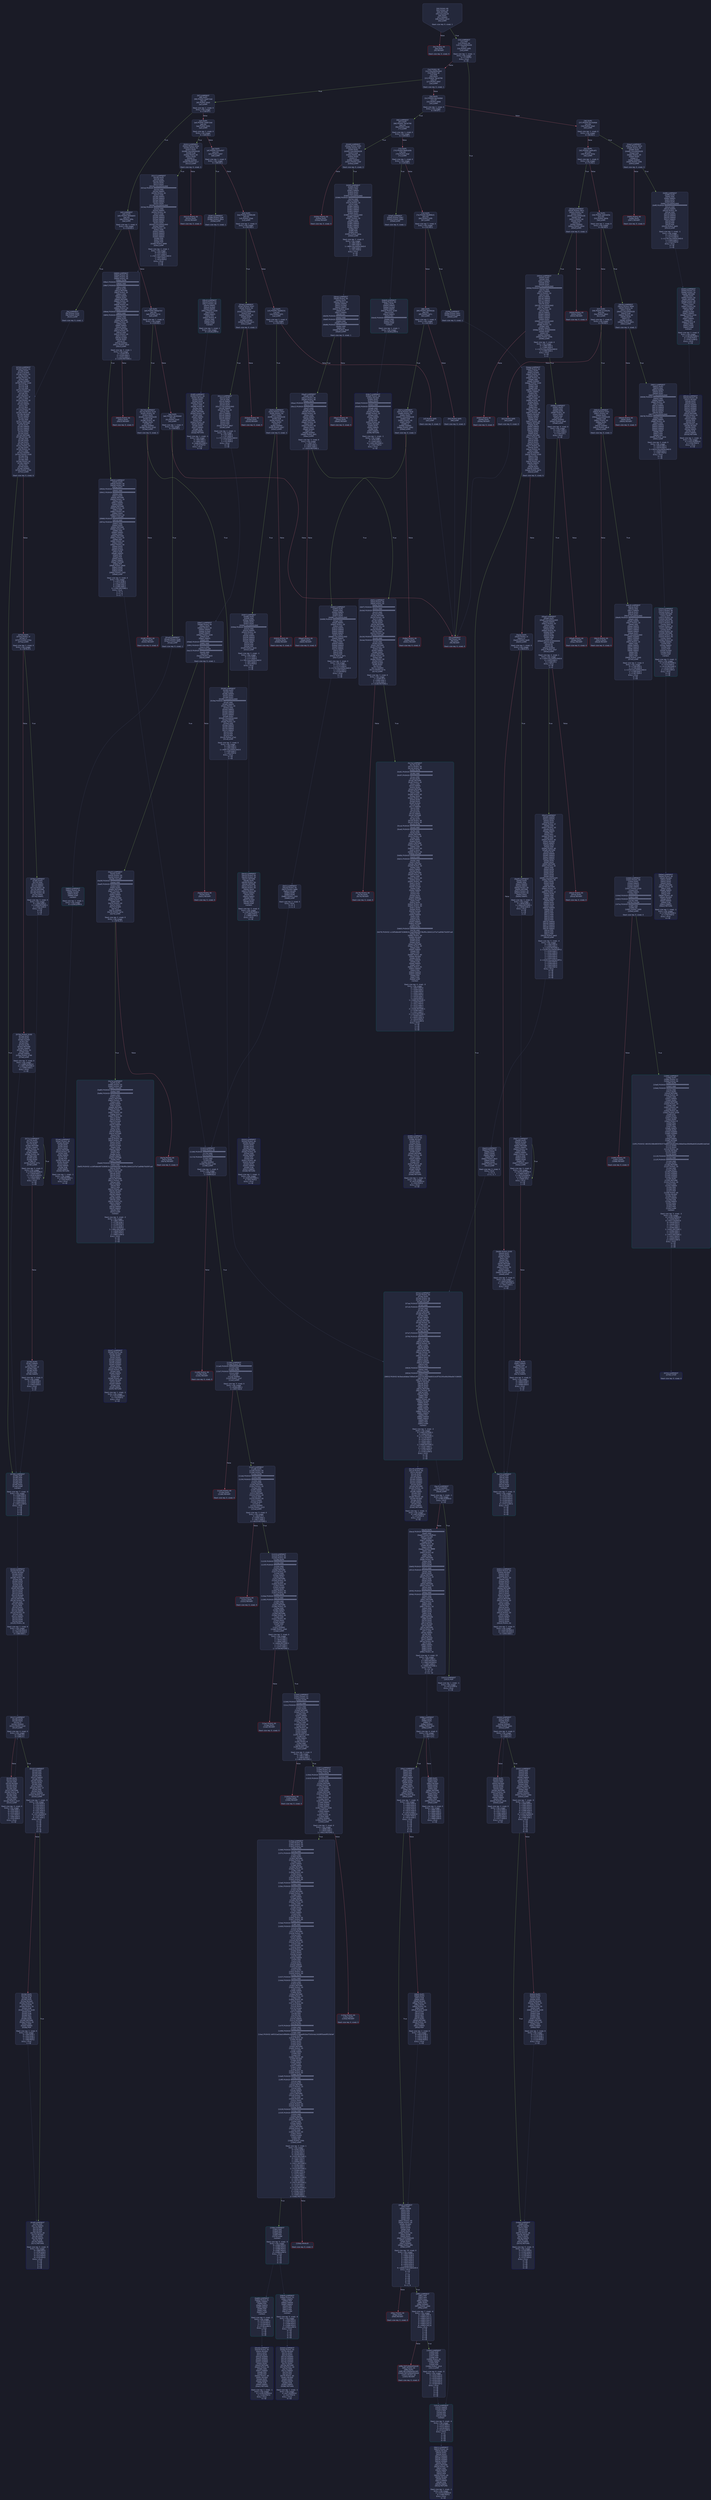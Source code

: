 digraph G {
    node [shape=box, style="filled, rounded", color="#565f89", fontcolor="#c0caf5", fontname="Helvetica", fillcolor="#24283b"];
    edge [color="#414868", fontcolor="#c0caf5", fontname="Helvetica"];
    bgcolor="#1a1b26";
    0 [ label = "[00] PUSH1 80
[02] PUSH1 40
[04] MSTORE
[05] CALLVALUE
[06] DUP1
[07] ISZERO
[08] PUSH2 0010
[0b] JUMPI

Stack size req: 0, sizeΔ: 1
" shape = invhouse]
    1 [ label = "[0c] PUSH1 00
[0e] DUP1
[0f] REVERT

Stack size req: 0, sizeΔ: 0
" color = "red"]
    2 [ label = "[10] JUMPDEST
[11] POP
[12] PUSH1 04
[14] CALLDATASIZE
[15] LT
[16] PUSH2 00f5
[19] JUMPI

Stack size req: 1, sizeΔ: -1
Entry->Op usage:
	0->17:POP:0
Entry->Exit:
	0->😵
"]
    3 [ label = "[1a] PUSH1 00
[1c] CALLDATALOAD
[1d] PUSH1 e0
[1f] SHR
[20] DUP1
[21] PUSH4 79cc6790
[26] GT
[27] PUSH2 0097
[2a] JUMPI

Stack size req: 0, sizeΔ: 1
"]
    4 [ label = "[2b] DUP1
[2c] PUSH4 b414d4b6
[31] GT
[32] PUSH2 0066
[35] JUMPI

Stack size req: 1, sizeΔ: 0
Entry->Op usage:
	0->49:GT:1
"]
    5 [ label = "[36] DUP1
[37] PUSH4 b414d4b6
[3c] EQ
[3d] PUSH2 04e2
[40] JUMPI

Stack size req: 1, sizeΔ: 0
Entry->Op usage:
	0->60:EQ:1
"]
    6 [ label = "[41] DUP1
[42] PUSH4 cae9ca51
[47] EQ
[48] PUSH2 053e
[4b] JUMPI

Stack size req: 1, sizeΔ: 0
Entry->Op usage:
	0->71:EQ:1
"]
    7 [ label = "[4c] DUP1
[4d] PUSH4 dd62ed3e
[52] EQ
[53] PUSH2 063b
[56] JUMPI

Stack size req: 1, sizeΔ: 0
Entry->Op usage:
	0->82:EQ:1
"]
    8 [ label = "[57] DUP1
[58] PUSH4 e724529c
[5d] EQ
[5e] PUSH2 06b3
[61] JUMPI

Stack size req: 1, sizeΔ: 0
Entry->Op usage:
	0->93:EQ:1
"]
    9 [ label = "[62] PUSH2 00f5
[65] JUMP

Stack size req: 0, sizeΔ: 0
"]
    10 [ label = "[66] JUMPDEST
[67] DUP1
[68] PUSH4 79cc6790
[6d] EQ
[6e] PUSH2 0349
[71] JUMPI

Stack size req: 1, sizeΔ: 0
Entry->Op usage:
	0->109:EQ:1
"]
    11 [ label = "[72] DUP1
[73] PUSH4 8da5cb5b
[78] EQ
[79] PUSH2 03af
[7c] JUMPI

Stack size req: 1, sizeΔ: 0
Entry->Op usage:
	0->120:EQ:1
"]
    12 [ label = "[7d] DUP1
[7e] PUSH4 95d89b41
[83] EQ
[84] PUSH2 03f9
[87] JUMPI

Stack size req: 1, sizeΔ: 0
Entry->Op usage:
	0->131:EQ:1
"]
    13 [ label = "[88] DUP1
[89] PUSH4 a9059cbb
[8e] EQ
[8f] PUSH2 047c
[92] JUMPI

Stack size req: 1, sizeΔ: 0
Entry->Op usage:
	0->142:EQ:1
"]
    14 [ label = "[93] PUSH2 00f5
[96] JUMP

Stack size req: 0, sizeΔ: 0
"]
    15 [ label = "[97] JUMPDEST
[98] DUP1
[99] PUSH4 23b872dd
[9e] GT
[9f] PUSH2 00d3
[a2] JUMPI

Stack size req: 1, sizeΔ: 0
Entry->Op usage:
	0->158:GT:1
"]
    16 [ label = "[a3] DUP1
[a4] PUSH4 23b872dd
[a9] EQ
[aa] PUSH2 0201
[ad] JUMPI

Stack size req: 1, sizeΔ: 0
Entry->Op usage:
	0->169:EQ:1
"]
    17 [ label = "[ae] DUP1
[af] PUSH4 313ce567
[b4] EQ
[b5] PUSH2 0287
[b8] JUMPI

Stack size req: 1, sizeΔ: 0
Entry->Op usage:
	0->180:EQ:1
"]
    18 [ label = "[b9] DUP1
[ba] PUSH4 42966c68
[bf] EQ
[c0] PUSH2 02ab
[c3] JUMPI

Stack size req: 1, sizeΔ: 0
Entry->Op usage:
	0->191:EQ:1
"]
    19 [ label = "[c4] DUP1
[c5] PUSH4 70a08231
[ca] EQ
[cb] PUSH2 02f1
[ce] JUMPI

Stack size req: 1, sizeΔ: 0
Entry->Op usage:
	0->202:EQ:1
"]
    20 [ label = "[cf] PUSH2 00f5
[d2] JUMP

Stack size req: 0, sizeΔ: 0
"]
    21 [ label = "[d3] JUMPDEST
[d4] DUP1
[d5] PUSH4 06fdde03
[da] EQ
[db] PUSH2 00fa
[de] JUMPI

Stack size req: 1, sizeΔ: 0
Entry->Op usage:
	0->218:EQ:1
"]
    22 [ label = "[df] DUP1
[e0] PUSH4 095ea7b3
[e5] EQ
[e6] PUSH2 017d
[e9] JUMPI

Stack size req: 1, sizeΔ: 0
Entry->Op usage:
	0->229:EQ:1
"]
    23 [ label = "[ea] DUP1
[eb] PUSH4 18160ddd
[f0] EQ
[f1] PUSH2 01e3
[f4] JUMPI

Stack size req: 1, sizeΔ: 0
Entry->Op usage:
	0->240:EQ:1
"]
    24 [ label = "[f5] JUMPDEST
[f6] PUSH1 00
[f8] DUP1
[f9] REVERT

Stack size req: 0, sizeΔ: 0
" color = "red"]
    25 [ label = "[fa] JUMPDEST
[fb] PUSH2 0102
[fe] PUSH2 0703
[0101] JUMP

Stack size req: 0, sizeΔ: 1
"]
    26 [ label = "[0102] JUMPDEST
[0103] PUSH1 40
[0105] MLOAD
[0106] DUP1
[0107] DUP1
[0108] PUSH1 20
[010a] ADD
[010b] DUP3
[010c] DUP2
[010d] SUB
[010e] DUP3
[010f] MSTORE
[0110] DUP4
[0111] DUP2
[0112] DUP2
[0113] MLOAD
[0114] DUP2
[0115] MSTORE
[0116] PUSH1 20
[0118] ADD
[0119] SWAP2
[011a] POP
[011b] DUP1
[011c] MLOAD
[011d] SWAP1
[011e] PUSH1 20
[0120] ADD
[0121] SWAP1
[0122] DUP1
[0123] DUP4
[0124] DUP4
[0125] PUSH1 00

Stack size req: 1, sizeΔ: 9
Entry->Op usage:
	0->275:MLOAD:0
	0->284:MLOAD:0
	0->288:ADD:1
"]
    27 [ label = "[0127] JUMPDEST
[0128] DUP4
[0129] DUP2
[012a] LT
[012b] ISZERO
[012c] PUSH2 0142
[012f] JUMPI

Stack size req: 4, sizeΔ: 0
Entry->Op usage:
	0->298:LT:0
	3->298:LT:1
"]
    28 [ label = "[0130] DUP1
[0131] DUP3
[0132] ADD
[0133] MLOAD
[0134] DUP2
[0135] DUP5
[0136] ADD
[0137] MSTORE
[0138] PUSH1 20
[013a] DUP2
[013b] ADD
[013c] SWAP1
[013d] POP
[013e] PUSH2 0127
[0141] JUMP

Stack size req: 3, sizeΔ: 0
Entry->Op usage:
	0->306:ADD:1
	0->310:ADD:1
	0->315:ADD:0
	0->317:POP:0
	1->306:ADD:0
	2->310:ADD:0
Entry->Exit:
	0->😵
"]
    29 [ label = "[0142] JUMPDEST
[0143] POP
[0144] POP
[0145] POP
[0146] POP
[0147] SWAP1
[0148] POP
[0149] SWAP1
[014a] DUP2
[014b] ADD
[014c] SWAP1
[014d] PUSH1 1f
[014f] AND
[0150] DUP1
[0151] ISZERO
[0152] PUSH2 016f
[0155] JUMPI

Stack size req: 7, sizeΔ: -5
Entry->Op usage:
	0->323:POP:0
	1->324:POP:0
	2->325:POP:0
	3->326:POP:0
	4->331:ADD:0
	4->335:AND:1
	4->337:ISZERO:0
	5->328:POP:0
	6->331:ADD:1
Entry->Exit:
	0->😵
	1->😵
	2->😵
	3->😵
	4->0
	5->😵
	6->😵
"]
    30 [ label = "[0156] DUP1
[0157] DUP3
[0158] SUB
[0159] DUP1
[015a] MLOAD
[015b] PUSH1 01
[015d] DUP4
[015e] PUSH1 20
[0160] SUB
[0161] PUSH2 0100
[0164] EXP
[0165] SUB
[0166] NOT
[0167] AND
[0168] DUP2
[0169] MSTORE
[016a] PUSH1 20
[016c] ADD
[016d] SWAP2
[016e] POP

Stack size req: 2, sizeΔ: 0
Entry->Op usage:
	0->344:SUB:1
	0->352:SUB:1
	1->344:SUB:0
	1->366:POP:0
Entry->Exit:
	1->😵
"]
    31 [ label = "[016f] JUMPDEST
[0170] POP
[0171] SWAP3
[0172] POP
[0173] POP
[0174] POP
[0175] PUSH1 40
[0177] MLOAD
[0178] DUP1
[0179] SWAP2
[017a] SUB
[017b] SWAP1
[017c] RETURN

Stack size req: 5, sizeΔ: -5
Entry->Op usage:
	0->368:POP:0
	1->378:SUB:0
	2->371:POP:0
	3->372:POP:0
	4->370:POP:0
Entry->Exit:
	0->😵
	1->😵
	2->😵
	3->😵
	4->😵
" color = "darkblue"]
    32 [ label = "[017d] JUMPDEST
[017e] PUSH2 01c9
[0181] PUSH1 04
[0183] DUP1
[0184] CALLDATASIZE
[0185] SUB
[0186] PUSH1 40
[0188] DUP2
[0189] LT
[018a] ISZERO
[018b] PUSH2 0193
[018e] JUMPI

Stack size req: 0, sizeΔ: 3
"]
    33 [ label = "[018f] PUSH1 00
[0191] DUP1
[0192] REVERT

Stack size req: 0, sizeΔ: 0
" color = "red"]
    34 [ label = "[0193] JUMPDEST
[0194] DUP2
[0195] ADD
[0196] SWAP1
[0197] DUP1
[0198] DUP1
[0199] CALLDATALOAD
[019a] PUSH20 ffffffffffffffffffffffffffffffffffffffff
[01af] AND
[01b0] SWAP1
[01b1] PUSH1 20
[01b3] ADD
[01b4] SWAP1
[01b5] SWAP3
[01b6] SWAP2
[01b7] SWAP1
[01b8] DUP1
[01b9] CALLDATALOAD
[01ba] SWAP1
[01bb] PUSH1 20
[01bd] ADD
[01be] SWAP1
[01bf] SWAP3
[01c0] SWAP2
[01c1] SWAP1
[01c2] POP
[01c3] POP
[01c4] POP
[01c5] PUSH2 07a1
[01c8] JUMP

Stack size req: 2, sizeΔ: 0
Entry->Op usage:
	0->405:ADD:1
	1->405:ADD:0
	1->409:CALLDATALOAD:0
	1->435:ADD:1
	1->451:POP:0
Entry->Exit:
	0->😵
	1->😵
"]
    35 [ label = "[01c9] JUMPDEST
[01ca] PUSH1 40
[01cc] MLOAD
[01cd] DUP1
[01ce] DUP3
[01cf] ISZERO
[01d0] ISZERO
[01d1] ISZERO
[01d2] ISZERO
[01d3] DUP2
[01d4] MSTORE
[01d5] PUSH1 20
[01d7] ADD
[01d8] SWAP2
[01d9] POP
[01da] POP
[01db] PUSH1 40
[01dd] MLOAD
[01de] DUP1
[01df] SWAP2
[01e0] SUB
[01e1] SWAP1
[01e2] RETURN

Stack size req: 1, sizeΔ: -1
Entry->Op usage:
	0->463:ISZERO:0
	0->473:POP:0
Entry->Exit:
	0->😵
" color = "darkblue"]
    36 [ label = "[01e3] JUMPDEST
[01e4] PUSH2 01eb
[01e7] PUSH2 0893
[01ea] JUMP

Stack size req: 0, sizeΔ: 1
"]
    37 [ label = "[01eb] JUMPDEST
[01ec] PUSH1 40
[01ee] MLOAD
[01ef] DUP1
[01f0] DUP3
[01f1] DUP2
[01f2] MSTORE
[01f3] PUSH1 20
[01f5] ADD
[01f6] SWAP2
[01f7] POP
[01f8] POP
[01f9] PUSH1 40
[01fb] MLOAD
[01fc] DUP1
[01fd] SWAP2
[01fe] SUB
[01ff] SWAP1
[0200] RETURN

Stack size req: 1, sizeΔ: -1
Entry->Op usage:
	0->498:MSTORE:1
	0->503:POP:0
Entry->Exit:
	0->😵
" color = "darkblue"]
    38 [ label = "[0201] JUMPDEST
[0202] PUSH2 026d
[0205] PUSH1 04
[0207] DUP1
[0208] CALLDATASIZE
[0209] SUB
[020a] PUSH1 60
[020c] DUP2
[020d] LT
[020e] ISZERO
[020f] PUSH2 0217
[0212] JUMPI

Stack size req: 0, sizeΔ: 3
"]
    39 [ label = "[0213] PUSH1 00
[0215] DUP1
[0216] REVERT

Stack size req: 0, sizeΔ: 0
" color = "red"]
    40 [ label = "[0217] JUMPDEST
[0218] DUP2
[0219] ADD
[021a] SWAP1
[021b] DUP1
[021c] DUP1
[021d] CALLDATALOAD
[021e] PUSH20 ffffffffffffffffffffffffffffffffffffffff
[0233] AND
[0234] SWAP1
[0235] PUSH1 20
[0237] ADD
[0238] SWAP1
[0239] SWAP3
[023a] SWAP2
[023b] SWAP1
[023c] DUP1
[023d] CALLDATALOAD
[023e] PUSH20 ffffffffffffffffffffffffffffffffffffffff
[0253] AND
[0254] SWAP1
[0255] PUSH1 20
[0257] ADD
[0258] SWAP1
[0259] SWAP3
[025a] SWAP2
[025b] SWAP1
[025c] DUP1
[025d] CALLDATALOAD
[025e] SWAP1
[025f] PUSH1 20
[0261] ADD
[0262] SWAP1
[0263] SWAP3
[0264] SWAP2
[0265] SWAP1
[0266] POP
[0267] POP
[0268] POP
[0269] PUSH2 0899
[026c] JUMP

Stack size req: 2, sizeΔ: 1
Entry->Op usage:
	0->537:ADD:1
	1->537:ADD:0
	1->541:CALLDATALOAD:0
	1->567:ADD:1
	1->615:POP:0
Entry->Exit:
	0->😵
	1->😵
"]
    41 [ label = "[026d] JUMPDEST
[026e] PUSH1 40
[0270] MLOAD
[0271] DUP1
[0272] DUP3
[0273] ISZERO
[0274] ISZERO
[0275] ISZERO
[0276] ISZERO
[0277] DUP2
[0278] MSTORE
[0279] PUSH1 20
[027b] ADD
[027c] SWAP2
[027d] POP
[027e] POP
[027f] PUSH1 40
[0281] MLOAD
[0282] DUP1
[0283] SWAP2
[0284] SUB
[0285] SWAP1
[0286] RETURN

Stack size req: 1, sizeΔ: -1
Entry->Op usage:
	0->627:ISZERO:0
	0->637:POP:0
Entry->Exit:
	0->😵
" color = "darkblue"]
    42 [ label = "[0287] JUMPDEST
[0288] PUSH2 028f
[028b] PUSH2 09c4
[028e] JUMP

Stack size req: 0, sizeΔ: 1
"]
    43 [ label = "[028f] JUMPDEST
[0290] PUSH1 40
[0292] MLOAD
[0293] DUP1
[0294] DUP3
[0295] PUSH1 ff
[0297] AND
[0298] PUSH1 ff
[029a] AND
[029b] DUP2
[029c] MSTORE
[029d] PUSH1 20
[029f] ADD
[02a0] SWAP2
[02a1] POP
[02a2] POP
[02a3] PUSH1 40
[02a5] MLOAD
[02a6] DUP1
[02a7] SWAP2
[02a8] SUB
[02a9] SWAP1
[02aa] RETURN

Stack size req: 1, sizeΔ: -1
Entry->Op usage:
	0->663:AND:1
	0->666:AND:1
	0->668:MSTORE:1
	0->673:POP:0
Entry->Exit:
	0->😵
" color = "darkblue"]
    44 [ label = "[02ab] JUMPDEST
[02ac] PUSH2 02d7
[02af] PUSH1 04
[02b1] DUP1
[02b2] CALLDATASIZE
[02b3] SUB
[02b4] PUSH1 20
[02b6] DUP2
[02b7] LT
[02b8] ISZERO
[02b9] PUSH2 02c1
[02bc] JUMPI

Stack size req: 0, sizeΔ: 3
"]
    45 [ label = "[02bd] PUSH1 00
[02bf] DUP1
[02c0] REVERT

Stack size req: 0, sizeΔ: 0
" color = "red"]
    46 [ label = "[02c1] JUMPDEST
[02c2] DUP2
[02c3] ADD
[02c4] SWAP1
[02c5] DUP1
[02c6] DUP1
[02c7] CALLDATALOAD
[02c8] SWAP1
[02c9] PUSH1 20
[02cb] ADD
[02cc] SWAP1
[02cd] SWAP3
[02ce] SWAP2
[02cf] SWAP1
[02d0] POP
[02d1] POP
[02d2] POP
[02d3] PUSH2 09d7
[02d6] JUMP

Stack size req: 2, sizeΔ: -1
Entry->Op usage:
	0->707:ADD:1
	1->707:ADD:0
	1->711:CALLDATALOAD:0
	1->715:ADD:1
	1->721:POP:0
Entry->Exit:
	0->😵
	1->😵
"]
    47 [ label = "[02d7] JUMPDEST
[02d8] PUSH1 40
[02da] MLOAD
[02db] DUP1
[02dc] DUP3
[02dd] ISZERO
[02de] ISZERO
[02df] ISZERO
[02e0] ISZERO
[02e1] DUP2
[02e2] MSTORE
[02e3] PUSH1 20
[02e5] ADD
[02e6] SWAP2
[02e7] POP
[02e8] POP
[02e9] PUSH1 40
[02eb] MLOAD
[02ec] DUP1
[02ed] SWAP2
[02ee] SUB
[02ef] SWAP1
[02f0] RETURN

Stack size req: 1, sizeΔ: -1
Entry->Op usage:
	0->733:ISZERO:0
	0->743:POP:0
Entry->Exit:
	0->😵
" color = "darkblue"]
    48 [ label = "[02f1] JUMPDEST
[02f2] PUSH2 0333
[02f5] PUSH1 04
[02f7] DUP1
[02f8] CALLDATASIZE
[02f9] SUB
[02fa] PUSH1 20
[02fc] DUP2
[02fd] LT
[02fe] ISZERO
[02ff] PUSH2 0307
[0302] JUMPI

Stack size req: 0, sizeΔ: 3
"]
    49 [ label = "[0303] PUSH1 00
[0305] DUP1
[0306] REVERT

Stack size req: 0, sizeΔ: 0
" color = "red"]
    50 [ label = "[0307] JUMPDEST
[0308] DUP2
[0309] ADD
[030a] SWAP1
[030b] DUP1
[030c] DUP1
[030d] CALLDATALOAD
[030e] PUSH20 ffffffffffffffffffffffffffffffffffffffff
[0323] AND
[0324] SWAP1
[0325] PUSH1 20
[0327] ADD
[0328] SWAP1
[0329] SWAP3
[032a] SWAP2
[032b] SWAP1
[032c] POP
[032d] POP
[032e] POP
[032f] PUSH2 0b32
[0332] JUMP

Stack size req: 2, sizeΔ: -1
Entry->Op usage:
	0->777:ADD:1
	1->777:ADD:0
	1->781:CALLDATALOAD:0
	1->807:ADD:1
	1->813:POP:0
Entry->Exit:
	0->😵
	1->😵
"]
    51 [ label = "[0333] JUMPDEST
[0334] PUSH1 40
[0336] MLOAD
[0337] DUP1
[0338] DUP3
[0339] DUP2
[033a] MSTORE
[033b] PUSH1 20
[033d] ADD
[033e] SWAP2
[033f] POP
[0340] POP
[0341] PUSH1 40
[0343] MLOAD
[0344] DUP1
[0345] SWAP2
[0346] SUB
[0347] SWAP1
[0348] RETURN

Stack size req: 1, sizeΔ: -1
Entry->Op usage:
	0->826:MSTORE:1
	0->831:POP:0
Entry->Exit:
	0->😵
" color = "darkblue"]
    52 [ label = "[0349] JUMPDEST
[034a] PUSH2 0395
[034d] PUSH1 04
[034f] DUP1
[0350] CALLDATASIZE
[0351] SUB
[0352] PUSH1 40
[0354] DUP2
[0355] LT
[0356] ISZERO
[0357] PUSH2 035f
[035a] JUMPI

Stack size req: 0, sizeΔ: 3
"]
    53 [ label = "[035b] PUSH1 00
[035d] DUP1
[035e] REVERT

Stack size req: 0, sizeΔ: 0
" color = "red"]
    54 [ label = "[035f] JUMPDEST
[0360] DUP2
[0361] ADD
[0362] SWAP1
[0363] DUP1
[0364] DUP1
[0365] CALLDATALOAD
[0366] PUSH20 ffffffffffffffffffffffffffffffffffffffff
[037b] AND
[037c] SWAP1
[037d] PUSH1 20
[037f] ADD
[0380] SWAP1
[0381] SWAP3
[0382] SWAP2
[0383] SWAP1
[0384] DUP1
[0385] CALLDATALOAD
[0386] SWAP1
[0387] PUSH1 20
[0389] ADD
[038a] SWAP1
[038b] SWAP3
[038c] SWAP2
[038d] SWAP1
[038e] POP
[038f] POP
[0390] POP
[0391] PUSH2 0b4a
[0394] JUMP

Stack size req: 2, sizeΔ: 0
Entry->Op usage:
	0->865:ADD:1
	1->865:ADD:0
	1->869:CALLDATALOAD:0
	1->895:ADD:1
	1->911:POP:0
Entry->Exit:
	0->😵
	1->😵
"]
    55 [ label = "[0395] JUMPDEST
[0396] PUSH1 40
[0398] MLOAD
[0399] DUP1
[039a] DUP3
[039b] ISZERO
[039c] ISZERO
[039d] ISZERO
[039e] ISZERO
[039f] DUP2
[03a0] MSTORE
[03a1] PUSH1 20
[03a3] ADD
[03a4] SWAP2
[03a5] POP
[03a6] POP
[03a7] PUSH1 40
[03a9] MLOAD
[03aa] DUP1
[03ab] SWAP2
[03ac] SUB
[03ad] SWAP1
[03ae] RETURN

Stack size req: 1, sizeΔ: -1
Entry->Op usage:
	0->923:ISZERO:0
	0->933:POP:0
Entry->Exit:
	0->😵
" color = "darkblue"]
    56 [ label = "[03af] JUMPDEST
[03b0] PUSH2 03b7
[03b3] PUSH2 0db9
[03b6] JUMP

Stack size req: 0, sizeΔ: 1
"]
    57 [ label = "[03b7] JUMPDEST
[03b8] PUSH1 40
[03ba] MLOAD
[03bb] DUP1
[03bc] DUP3
[03bd] PUSH20 ffffffffffffffffffffffffffffffffffffffff
[03d2] AND
[03d3] PUSH20 ffffffffffffffffffffffffffffffffffffffff
[03e8] AND
[03e9] DUP2
[03ea] MSTORE
[03eb] PUSH1 20
[03ed] ADD
[03ee] SWAP2
[03ef] POP
[03f0] POP
[03f1] PUSH1 40
[03f3] MLOAD
[03f4] DUP1
[03f5] SWAP2
[03f6] SUB
[03f7] SWAP1
[03f8] RETURN

Stack size req: 1, sizeΔ: -1
Entry->Op usage:
	0->978:AND:1
	0->1000:AND:1
	0->1002:MSTORE:1
	0->1007:POP:0
Entry->Exit:
	0->😵
" color = "darkblue"]
    58 [ label = "[03f9] JUMPDEST
[03fa] PUSH2 0401
[03fd] PUSH2 0dde
[0400] JUMP

Stack size req: 0, sizeΔ: 1
"]
    59 [ label = "[0401] JUMPDEST
[0402] PUSH1 40
[0404] MLOAD
[0405] DUP1
[0406] DUP1
[0407] PUSH1 20
[0409] ADD
[040a] DUP3
[040b] DUP2
[040c] SUB
[040d] DUP3
[040e] MSTORE
[040f] DUP4
[0410] DUP2
[0411] DUP2
[0412] MLOAD
[0413] DUP2
[0414] MSTORE
[0415] PUSH1 20
[0417] ADD
[0418] SWAP2
[0419] POP
[041a] DUP1
[041b] MLOAD
[041c] SWAP1
[041d] PUSH1 20
[041f] ADD
[0420] SWAP1
[0421] DUP1
[0422] DUP4
[0423] DUP4
[0424] PUSH1 00

Stack size req: 1, sizeΔ: 9
Entry->Op usage:
	0->1042:MLOAD:0
	0->1051:MLOAD:0
	0->1055:ADD:1
"]
    60 [ label = "[0426] JUMPDEST
[0427] DUP4
[0428] DUP2
[0429] LT
[042a] ISZERO
[042b] PUSH2 0441
[042e] JUMPI

Stack size req: 4, sizeΔ: 0
Entry->Op usage:
	0->1065:LT:0
	3->1065:LT:1
"]
    61 [ label = "[042f] DUP1
[0430] DUP3
[0431] ADD
[0432] MLOAD
[0433] DUP2
[0434] DUP5
[0435] ADD
[0436] MSTORE
[0437] PUSH1 20
[0439] DUP2
[043a] ADD
[043b] SWAP1
[043c] POP
[043d] PUSH2 0426
[0440] JUMP

Stack size req: 3, sizeΔ: 0
Entry->Op usage:
	0->1073:ADD:1
	0->1077:ADD:1
	0->1082:ADD:0
	0->1084:POP:0
	1->1073:ADD:0
	2->1077:ADD:0
Entry->Exit:
	0->😵
"]
    62 [ label = "[0441] JUMPDEST
[0442] POP
[0443] POP
[0444] POP
[0445] POP
[0446] SWAP1
[0447] POP
[0448] SWAP1
[0449] DUP2
[044a] ADD
[044b] SWAP1
[044c] PUSH1 1f
[044e] AND
[044f] DUP1
[0450] ISZERO
[0451] PUSH2 046e
[0454] JUMPI

Stack size req: 7, sizeΔ: -5
Entry->Op usage:
	0->1090:POP:0
	1->1091:POP:0
	2->1092:POP:0
	3->1093:POP:0
	4->1098:ADD:0
	4->1102:AND:1
	4->1104:ISZERO:0
	5->1095:POP:0
	6->1098:ADD:1
Entry->Exit:
	0->😵
	1->😵
	2->😵
	3->😵
	4->0
	5->😵
	6->😵
"]
    63 [ label = "[0455] DUP1
[0456] DUP3
[0457] SUB
[0458] DUP1
[0459] MLOAD
[045a] PUSH1 01
[045c] DUP4
[045d] PUSH1 20
[045f] SUB
[0460] PUSH2 0100
[0463] EXP
[0464] SUB
[0465] NOT
[0466] AND
[0467] DUP2
[0468] MSTORE
[0469] PUSH1 20
[046b] ADD
[046c] SWAP2
[046d] POP

Stack size req: 2, sizeΔ: 0
Entry->Op usage:
	0->1111:SUB:1
	0->1119:SUB:1
	1->1111:SUB:0
	1->1133:POP:0
Entry->Exit:
	1->😵
"]
    64 [ label = "[046e] JUMPDEST
[046f] POP
[0470] SWAP3
[0471] POP
[0472] POP
[0473] POP
[0474] PUSH1 40
[0476] MLOAD
[0477] DUP1
[0478] SWAP2
[0479] SUB
[047a] SWAP1
[047b] RETURN

Stack size req: 5, sizeΔ: -5
Entry->Op usage:
	0->1135:POP:0
	1->1145:SUB:0
	2->1138:POP:0
	3->1139:POP:0
	4->1137:POP:0
Entry->Exit:
	0->😵
	1->😵
	2->😵
	3->😵
	4->😵
" color = "darkblue"]
    65 [ label = "[047c] JUMPDEST
[047d] PUSH2 04c8
[0480] PUSH1 04
[0482] DUP1
[0483] CALLDATASIZE
[0484] SUB
[0485] PUSH1 40
[0487] DUP2
[0488] LT
[0489] ISZERO
[048a] PUSH2 0492
[048d] JUMPI

Stack size req: 0, sizeΔ: 3
"]
    66 [ label = "[048e] PUSH1 00
[0490] DUP1
[0491] REVERT

Stack size req: 0, sizeΔ: 0
" color = "red"]
    67 [ label = "[0492] JUMPDEST
[0493] DUP2
[0494] ADD
[0495] SWAP1
[0496] DUP1
[0497] DUP1
[0498] CALLDATALOAD
[0499] PUSH20 ffffffffffffffffffffffffffffffffffffffff
[04ae] AND
[04af] SWAP1
[04b0] PUSH1 20
[04b2] ADD
[04b3] SWAP1
[04b4] SWAP3
[04b5] SWAP2
[04b6] SWAP1
[04b7] DUP1
[04b8] CALLDATALOAD
[04b9] SWAP1
[04ba] PUSH1 20
[04bc] ADD
[04bd] SWAP1
[04be] SWAP3
[04bf] SWAP2
[04c0] SWAP1
[04c1] POP
[04c2] POP
[04c3] POP
[04c4] PUSH2 0e7c
[04c7] JUMP

Stack size req: 2, sizeΔ: 0
Entry->Op usage:
	0->1172:ADD:1
	1->1172:ADD:0
	1->1176:CALLDATALOAD:0
	1->1202:ADD:1
	1->1218:POP:0
Entry->Exit:
	0->😵
	1->😵
"]
    68 [ label = "[04c8] JUMPDEST
[04c9] PUSH1 40
[04cb] MLOAD
[04cc] DUP1
[04cd] DUP3
[04ce] ISZERO
[04cf] ISZERO
[04d0] ISZERO
[04d1] ISZERO
[04d2] DUP2
[04d3] MSTORE
[04d4] PUSH1 20
[04d6] ADD
[04d7] SWAP2
[04d8] POP
[04d9] POP
[04da] PUSH1 40
[04dc] MLOAD
[04dd] DUP1
[04de] SWAP2
[04df] SUB
[04e0] SWAP1
[04e1] RETURN

Stack size req: 1, sizeΔ: -1
Entry->Op usage:
	0->1230:ISZERO:0
	0->1240:POP:0
Entry->Exit:
	0->😵
" color = "darkblue"]
    69 [ label = "[04e2] JUMPDEST
[04e3] PUSH2 0524
[04e6] PUSH1 04
[04e8] DUP1
[04e9] CALLDATASIZE
[04ea] SUB
[04eb] PUSH1 20
[04ed] DUP2
[04ee] LT
[04ef] ISZERO
[04f0] PUSH2 04f8
[04f3] JUMPI

Stack size req: 0, sizeΔ: 3
"]
    70 [ label = "[04f4] PUSH1 00
[04f6] DUP1
[04f7] REVERT

Stack size req: 0, sizeΔ: 0
" color = "red"]
    71 [ label = "[04f8] JUMPDEST
[04f9] DUP2
[04fa] ADD
[04fb] SWAP1
[04fc] DUP1
[04fd] DUP1
[04fe] CALLDATALOAD
[04ff] PUSH20 ffffffffffffffffffffffffffffffffffffffff
[0514] AND
[0515] SWAP1
[0516] PUSH1 20
[0518] ADD
[0519] SWAP1
[051a] SWAP3
[051b] SWAP2
[051c] SWAP1
[051d] POP
[051e] POP
[051f] POP
[0520] PUSH2 0e93
[0523] JUMP

Stack size req: 2, sizeΔ: -1
Entry->Op usage:
	0->1274:ADD:1
	1->1274:ADD:0
	1->1278:CALLDATALOAD:0
	1->1304:ADD:1
	1->1310:POP:0
Entry->Exit:
	0->😵
	1->😵
"]
    72 [ label = "[0524] JUMPDEST
[0525] PUSH1 40
[0527] MLOAD
[0528] DUP1
[0529] DUP3
[052a] ISZERO
[052b] ISZERO
[052c] ISZERO
[052d] ISZERO
[052e] DUP2
[052f] MSTORE
[0530] PUSH1 20
[0532] ADD
[0533] SWAP2
[0534] POP
[0535] POP
[0536] PUSH1 40
[0538] MLOAD
[0539] DUP1
[053a] SWAP2
[053b] SUB
[053c] SWAP1
[053d] RETURN

Stack size req: 1, sizeΔ: -1
Entry->Op usage:
	0->1322:ISZERO:0
	0->1332:POP:0
Entry->Exit:
	0->😵
" color = "darkblue"]
    73 [ label = "[053e] JUMPDEST
[053f] PUSH2 0621
[0542] PUSH1 04
[0544] DUP1
[0545] CALLDATASIZE
[0546] SUB
[0547] PUSH1 60
[0549] DUP2
[054a] LT
[054b] ISZERO
[054c] PUSH2 0554
[054f] JUMPI

Stack size req: 0, sizeΔ: 3
"]
    74 [ label = "[0550] PUSH1 00
[0552] DUP1
[0553] REVERT

Stack size req: 0, sizeΔ: 0
" color = "red"]
    75 [ label = "[0554] JUMPDEST
[0555] DUP2
[0556] ADD
[0557] SWAP1
[0558] DUP1
[0559] DUP1
[055a] CALLDATALOAD
[055b] PUSH20 ffffffffffffffffffffffffffffffffffffffff
[0570] AND
[0571] SWAP1
[0572] PUSH1 20
[0574] ADD
[0575] SWAP1
[0576] SWAP3
[0577] SWAP2
[0578] SWAP1
[0579] DUP1
[057a] CALLDATALOAD
[057b] SWAP1
[057c] PUSH1 20
[057e] ADD
[057f] SWAP1
[0580] SWAP3
[0581] SWAP2
[0582] SWAP1
[0583] DUP1
[0584] CALLDATALOAD
[0585] SWAP1
[0586] PUSH1 20
[0588] ADD
[0589] SWAP1
[058a] PUSH5 0100000000
[0590] DUP2
[0591] GT
[0592] ISZERO
[0593] PUSH2 059b
[0596] JUMPI

Stack size req: 2, sizeΔ: 4
Entry->Op usage:
	0->1366:ADD:1
	1->1366:ADD:0
	1->1370:CALLDATALOAD:0
	1->1396:ADD:1
Entry->Exit:
	0->😵
	1->2
"]
    76 [ label = "[0597] PUSH1 00
[0599] DUP1
[059a] REVERT

Stack size req: 0, sizeΔ: 0
" color = "red"]
    77 [ label = "[059b] JUMPDEST
[059c] DUP3
[059d] ADD
[059e] DUP4
[059f] PUSH1 20
[05a1] DUP3
[05a2] ADD
[05a3] GT
[05a4] ISZERO
[05a5] PUSH2 05ad
[05a8] JUMPI

Stack size req: 4, sizeΔ: 0
Entry->Op usage:
	0->1437:ADD:1
	2->1437:ADD:0
	3->1443:GT:1
Entry->Exit:
	0->😵
"]
    78 [ label = "[05a9] PUSH1 00
[05ab] DUP1
[05ac] REVERT

Stack size req: 0, sizeΔ: 0
" color = "red"]
    79 [ label = "[05ad] JUMPDEST
[05ae] DUP1
[05af] CALLDATALOAD
[05b0] SWAP1
[05b1] PUSH1 20
[05b3] ADD
[05b4] SWAP2
[05b5] DUP5
[05b6] PUSH1 01
[05b8] DUP4
[05b9] MUL
[05ba] DUP5
[05bb] ADD
[05bc] GT
[05bd] PUSH5 0100000000
[05c3] DUP4
[05c4] GT
[05c5] OR
[05c6] ISZERO
[05c7] PUSH2 05cf
[05ca] JUMPI

Stack size req: 4, sizeΔ: 1
Entry->Op usage:
	0->1455:CALLDATALOAD:0
	0->1459:ADD:1
	3->1468:GT:1
Entry->Exit:
	0->😵
	1->0
"]
    80 [ label = "[05cb] PUSH1 00
[05cd] DUP1
[05ce] REVERT

Stack size req: 0, sizeΔ: 0
" color = "red"]
    81 [ label = "[05cf] JUMPDEST
[05d0] SWAP2
[05d1] SWAP1
[05d2] DUP1
[05d3] DUP1
[05d4] PUSH1 1f
[05d6] ADD
[05d7] PUSH1 20
[05d9] DUP1
[05da] SWAP2
[05db] DIV
[05dc] MUL
[05dd] PUSH1 20
[05df] ADD
[05e0] PUSH1 40
[05e2] MLOAD
[05e3] SWAP1
[05e4] DUP2
[05e5] ADD
[05e6] PUSH1 40
[05e8] MSTORE
[05e9] DUP1
[05ea] SWAP4
[05eb] SWAP3
[05ec] SWAP2
[05ed] SWAP1
[05ee] DUP2
[05ef] DUP2
[05f0] MSTORE
[05f1] PUSH1 20
[05f3] ADD
[05f4] DUP4
[05f5] DUP4
[05f6] DUP1
[05f7] DUP3
[05f8] DUP5
[05f9] CALLDATACOPY
[05fa] PUSH1 00
[05fc] DUP2
[05fd] DUP5
[05fe] ADD
[05ff] MSTORE
[0600] PUSH1 1f
[0602] NOT
[0603] PUSH1 1f
[0605] DUP3
[0606] ADD
[0607] AND
[0608] SWAP1
[0609] POP
[060a] DUP1
[060b] DUP4
[060c] ADD
[060d] SWAP3
[060e] POP
[060f] POP
[0610] POP
[0611] POP
[0612] POP
[0613] POP
[0614] POP
[0615] SWAP2
[0616] SWAP3
[0617] SWAP2
[0618] SWAP3
[0619] SWAP1
[061a] POP
[061b] POP
[061c] POP
[061d] PUSH2 0eb3
[0620] JUMP

Stack size req: 5, sizeΔ: -4
Entry->Op usage:
	0->1562:POP:0
	1->1494:ADD:1
	1->1520:MSTORE:1
	1->1529:CALLDATACOPY:2
	1->1534:ADD:1
	1->1542:ADD:0
	1->1545:POP:0
	1->1554:POP:0
	1->1555:POP:0
	2->1529:CALLDATACOPY:1
	2->1552:POP:0
	2->1556:POP:0
	3->1563:POP:0
	4->1564:POP:0
Entry->Exit:
	0->😵
	1->😵
	2->😵
	3->😵
	4->😵
"]
    82 [ label = "[0621] JUMPDEST
[0622] PUSH1 40
[0624] MLOAD
[0625] DUP1
[0626] DUP3
[0627] ISZERO
[0628] ISZERO
[0629] ISZERO
[062a] ISZERO
[062b] DUP2
[062c] MSTORE
[062d] PUSH1 20
[062f] ADD
[0630] SWAP2
[0631] POP
[0632] POP
[0633] PUSH1 40
[0635] MLOAD
[0636] DUP1
[0637] SWAP2
[0638] SUB
[0639] SWAP1
[063a] RETURN

Stack size req: 1, sizeΔ: -1
Entry->Op usage:
	0->1575:ISZERO:0
	0->1585:POP:0
Entry->Exit:
	0->😵
" color = "darkblue"]
    83 [ label = "[063b] JUMPDEST
[063c] PUSH2 069d
[063f] PUSH1 04
[0641] DUP1
[0642] CALLDATASIZE
[0643] SUB
[0644] PUSH1 40
[0646] DUP2
[0647] LT
[0648] ISZERO
[0649] PUSH2 0651
[064c] JUMPI

Stack size req: 0, sizeΔ: 3
"]
    84 [ label = "[064d] PUSH1 00
[064f] DUP1
[0650] REVERT

Stack size req: 0, sizeΔ: 0
" color = "red"]
    85 [ label = "[0651] JUMPDEST
[0652] DUP2
[0653] ADD
[0654] SWAP1
[0655] DUP1
[0656] DUP1
[0657] CALLDATALOAD
[0658] PUSH20 ffffffffffffffffffffffffffffffffffffffff
[066d] AND
[066e] SWAP1
[066f] PUSH1 20
[0671] ADD
[0672] SWAP1
[0673] SWAP3
[0674] SWAP2
[0675] SWAP1
[0676] DUP1
[0677] CALLDATALOAD
[0678] PUSH20 ffffffffffffffffffffffffffffffffffffffff
[068d] AND
[068e] SWAP1
[068f] PUSH1 20
[0691] ADD
[0692] SWAP1
[0693] SWAP3
[0694] SWAP2
[0695] SWAP1
[0696] POP
[0697] POP
[0698] POP
[0699] PUSH2 101b
[069c] JUMP

Stack size req: 2, sizeΔ: 0
Entry->Op usage:
	0->1619:ADD:1
	1->1619:ADD:0
	1->1623:CALLDATALOAD:0
	1->1649:ADD:1
	1->1687:POP:0
Entry->Exit:
	0->😵
	1->😵
"]
    86 [ label = "[069d] JUMPDEST
[069e] PUSH1 40
[06a0] MLOAD
[06a1] DUP1
[06a2] DUP3
[06a3] DUP2
[06a4] MSTORE
[06a5] PUSH1 20
[06a7] ADD
[06a8] SWAP2
[06a9] POP
[06aa] POP
[06ab] PUSH1 40
[06ad] MLOAD
[06ae] DUP1
[06af] SWAP2
[06b0] SUB
[06b1] SWAP1
[06b2] RETURN

Stack size req: 1, sizeΔ: -1
Entry->Op usage:
	0->1700:MSTORE:1
	0->1705:POP:0
Entry->Exit:
	0->😵
" color = "darkblue"]
    87 [ label = "[06b3] JUMPDEST
[06b4] PUSH2 0701
[06b7] PUSH1 04
[06b9] DUP1
[06ba] CALLDATASIZE
[06bb] SUB
[06bc] PUSH1 40
[06be] DUP2
[06bf] LT
[06c0] ISZERO
[06c1] PUSH2 06c9
[06c4] JUMPI

Stack size req: 0, sizeΔ: 3
"]
    88 [ label = "[06c5] PUSH1 00
[06c7] DUP1
[06c8] REVERT

Stack size req: 0, sizeΔ: 0
" color = "red"]
    89 [ label = "[06c9] JUMPDEST
[06ca] DUP2
[06cb] ADD
[06cc] SWAP1
[06cd] DUP1
[06ce] DUP1
[06cf] CALLDATALOAD
[06d0] PUSH20 ffffffffffffffffffffffffffffffffffffffff
[06e5] AND
[06e6] SWAP1
[06e7] PUSH1 20
[06e9] ADD
[06ea] SWAP1
[06eb] SWAP3
[06ec] SWAP2
[06ed] SWAP1
[06ee] DUP1
[06ef] CALLDATALOAD
[06f0] ISZERO
[06f1] ISZERO
[06f2] SWAP1
[06f3] PUSH1 20
[06f5] ADD
[06f6] SWAP1
[06f7] SWAP3
[06f8] SWAP2
[06f9] SWAP1
[06fa] POP
[06fb] POP
[06fc] POP
[06fd] PUSH2 1040
[0700] JUMP

Stack size req: 2, sizeΔ: 0
Entry->Op usage:
	0->1739:ADD:1
	1->1739:ADD:0
	1->1743:CALLDATALOAD:0
	1->1769:ADD:1
	1->1787:POP:0
Entry->Exit:
	0->😵
	1->😵
"]
    90 [ label = "[0701] JUMPDEST
[0702] STOP

Stack size req: 0, sizeΔ: 0
" color = "darkblue"]
    91 [ label = "[0703] JUMPDEST
[0704] PUSH1 01
[0706] DUP1
[0707] SLOAD
[0708] PUSH1 01
[070a] DUP2
[070b] PUSH1 01
[070d] AND
[070e] ISZERO
[070f] PUSH2 0100
[0712] MUL
[0713] SUB
[0714] AND
[0715] PUSH1 02
[0717] SWAP1
[0718] DIV
[0719] DUP1
[071a] PUSH1 1f
[071c] ADD
[071d] PUSH1 20
[071f] DUP1
[0720] SWAP2
[0721] DIV
[0722] MUL
[0723] PUSH1 20
[0725] ADD
[0726] PUSH1 40
[0728] MLOAD
[0729] SWAP1
[072a] DUP2
[072b] ADD
[072c] PUSH1 40
[072e] MSTORE
[072f] DUP1
[0730] SWAP3
[0731] SWAP2
[0732] SWAP1
[0733] DUP2
[0734] DUP2
[0735] MSTORE
[0736] PUSH1 20
[0738] ADD
[0739] DUP3
[073a] DUP1
[073b] SLOAD
[073c] PUSH1 01
[073e] DUP2
[073f] PUSH1 01
[0741] AND
[0742] ISZERO
[0743] PUSH2 0100
[0746] MUL
[0747] SUB
[0748] AND
[0749] PUSH1 02
[074b] SWAP1
[074c] DIV
[074d] DUP1
[074e] ISZERO
[074f] PUSH2 0799
[0752] JUMPI

Stack size req: 0, sizeΔ: 6
"]
    92 [ label = "[0753] DUP1
[0754] PUSH1 1f
[0756] LT
[0757] PUSH2 076e
[075a] JUMPI

Stack size req: 1, sizeΔ: 0
Entry->Op usage:
	0->1878:LT:1
"]
    93 [ label = "[075b] PUSH2 0100
[075e] DUP1
[075f] DUP4
[0760] SLOAD
[0761] DIV
[0762] MUL
[0763] DUP4
[0764] MSTORE
[0765] SWAP2
[0766] PUSH1 20
[0768] ADD
[0769] SWAP2
[076a] PUSH2 0799
[076d] JUMP

Stack size req: 3, sizeΔ: 0
Entry->Op usage:
	1->1888:SLOAD:0
	2->1892:MSTORE:0
	2->1896:ADD:1
Entry->Exit:
	2->😵
"]
    94 [ label = "[076e] JUMPDEST
[076f] DUP3
[0770] ADD
[0771] SWAP2
[0772] SWAP1
[0773] PUSH1 00
[0775] MSTORE
[0776] PUSH1 20
[0778] PUSH1 00
[077a] SHA3
[077b] SWAP1

Stack size req: 3, sizeΔ: 0
Entry->Op usage:
	0->1904:ADD:1
	1->1909:MSTORE:1
	2->1904:ADD:0
Entry->Exit:
	0->😵
	1->😵
	2->0
"]
    95 [ label = "[077c] JUMPDEST
[077d] DUP2
[077e] SLOAD
[077f] DUP2
[0780] MSTORE
[0781] SWAP1
[0782] PUSH1 01
[0784] ADD
[0785] SWAP1
[0786] PUSH1 20
[0788] ADD
[0789] DUP1
[078a] DUP4
[078b] GT
[078c] PUSH2 077c
[078f] JUMPI

Stack size req: 3, sizeΔ: 0
Entry->Op usage:
	0->1920:MSTORE:0
	0->1928:ADD:1
	1->1918:SLOAD:0
	1->1924:ADD:1
	2->1931:GT:0
Entry->Exit:
	0->😵
	1->😵
"]
    96 [ label = "[0790] DUP3
[0791] SWAP1
[0792] SUB
[0793] PUSH1 1f
[0795] AND
[0796] DUP3
[0797] ADD
[0798] SWAP2

Stack size req: 3, sizeΔ: 0
Entry->Op usage:
	0->1938:SUB:0
	2->1938:SUB:1
	2->1943:ADD:0
Entry->Exit:
	0->😵
	2->0
"]
    97 [ label = "[0799] JUMPDEST
[079a] POP
[079b] POP
[079c] POP
[079d] POP
[079e] POP
[079f] DUP2
[07a0] JUMP
Indirect!

Stack size req: 7, sizeΔ: -5
Entry->Op usage:
	0->1946:POP:0
	1->1947:POP:0
	2->1948:POP:0
	3->1949:POP:0
	4->1950:POP:0
	6->1952:JUMP:0
Entry->Exit:
	0->😵
	1->😵
	2->😵
	3->😵
	4->😵
" color = "teal"]
    98 [ label = "[07a1] JUMPDEST
[07a2] PUSH1 00
[07a4] DUP2
[07a5] PUSH1 06
[07a7] PUSH1 00
[07a9] CALLER
[07aa] PUSH20 ffffffffffffffffffffffffffffffffffffffff
[07bf] AND
[07c0] PUSH20 ffffffffffffffffffffffffffffffffffffffff
[07d5] AND
[07d6] DUP2
[07d7] MSTORE
[07d8] PUSH1 20
[07da] ADD
[07db] SWAP1
[07dc] DUP2
[07dd] MSTORE
[07de] PUSH1 20
[07e0] ADD
[07e1] PUSH1 00
[07e3] SHA3
[07e4] PUSH1 00
[07e6] DUP6
[07e7] PUSH20 ffffffffffffffffffffffffffffffffffffffff
[07fc] AND
[07fd] PUSH20 ffffffffffffffffffffffffffffffffffffffff
[0812] AND
[0813] DUP2
[0814] MSTORE
[0815] PUSH1 20
[0817] ADD
[0818] SWAP1
[0819] DUP2
[081a] MSTORE
[081b] PUSH1 20
[081d] ADD
[081e] PUSH1 00
[0820] SHA3
[0821] DUP2
[0822] SWAP1
[0823] SSTORE
[0824] POP
[0825] DUP3
[0826] PUSH20 ffffffffffffffffffffffffffffffffffffffff
[083b] AND
[083c] CALLER
[083d] PUSH20 ffffffffffffffffffffffffffffffffffffffff
[0852] AND
[0853] PUSH32 8c5be1e5ebec7d5bd14f71427d1e84f3dd0314c0f7b2291e5b200ac8c7c3b925
[0874] DUP5
[0875] PUSH1 40
[0877] MLOAD
[0878] DUP1
[0879] DUP3
[087a] DUP2
[087b] MSTORE
[087c] PUSH1 20
[087e] ADD
[087f] SWAP2
[0880] POP
[0881] POP
[0882] PUSH1 40
[0884] MLOAD
[0885] DUP1
[0886] SWAP2
[0887] SUB
[0888] SWAP1
[0889] LOG3
[088a] PUSH1 01
[088c] SWAP1
[088d] POP
[088e] SWAP3
[088f] SWAP2
[0890] POP
[0891] POP
[0892] JUMP
Indirect!

Stack size req: 3, sizeΔ: -2
Entry->Op usage:
	0->2083:SSTORE:1
	0->2084:POP:0
	0->2171:MSTORE:1
	0->2176:POP:0
	0->2193:POP:0
	1->2044:AND:1
	1->2066:AND:1
	1->2068:MSTORE:1
	1->2107:AND:1
	1->2185:LOG3:4
	1->2192:POP:0
	2->2194:JUMP:0
Entry->Exit:
	0->😵
	1->😵
	2->😵
" color = "teal"]
    99 [ label = "[0893] JUMPDEST
[0894] PUSH1 04
[0896] SLOAD
[0897] DUP2
[0898] JUMP
Indirect!

Stack size req: 1, sizeΔ: 1
Entry->Op usage:
	0->2200:JUMP:0
" color = "teal"]
    100 [ label = "[0899] JUMPDEST
[089a] PUSH1 00
[089c] PUSH1 06
[089e] PUSH1 00
[08a0] DUP6
[08a1] PUSH20 ffffffffffffffffffffffffffffffffffffffff
[08b6] AND
[08b7] PUSH20 ffffffffffffffffffffffffffffffffffffffff
[08cc] AND
[08cd] DUP2
[08ce] MSTORE
[08cf] PUSH1 20
[08d1] ADD
[08d2] SWAP1
[08d3] DUP2
[08d4] MSTORE
[08d5] PUSH1 20
[08d7] ADD
[08d8] PUSH1 00
[08da] SHA3
[08db] PUSH1 00
[08dd] CALLER
[08de] PUSH20 ffffffffffffffffffffffffffffffffffffffff
[08f3] AND
[08f4] PUSH20 ffffffffffffffffffffffffffffffffffffffff
[0909] AND
[090a] DUP2
[090b] MSTORE
[090c] PUSH1 20
[090e] ADD
[090f] SWAP1
[0910] DUP2
[0911] MSTORE
[0912] PUSH1 20
[0914] ADD
[0915] PUSH1 00
[0917] SHA3
[0918] SLOAD
[0919] DUP3
[091a] GT
[091b] ISZERO
[091c] PUSH2 0924
[091f] JUMPI

Stack size req: 3, sizeΔ: 1
Entry->Op usage:
	0->2330:GT:0
	2->2230:AND:1
	2->2252:AND:1
	2->2254:MSTORE:1
"]
    101 [ label = "[0920] PUSH1 00
[0922] DUP1
[0923] REVERT

Stack size req: 0, sizeΔ: 0
" color = "red"]
    102 [ label = "[0924] JUMPDEST
[0925] DUP2
[0926] PUSH1 06
[0928] PUSH1 00
[092a] DUP7
[092b] PUSH20 ffffffffffffffffffffffffffffffffffffffff
[0940] AND
[0941] PUSH20 ffffffffffffffffffffffffffffffffffffffff
[0956] AND
[0957] DUP2
[0958] MSTORE
[0959] PUSH1 20
[095b] ADD
[095c] SWAP1
[095d] DUP2
[095e] MSTORE
[095f] PUSH1 20
[0961] ADD
[0962] PUSH1 00
[0964] SHA3
[0965] PUSH1 00
[0967] CALLER
[0968] PUSH20 ffffffffffffffffffffffffffffffffffffffff
[097d] AND
[097e] PUSH20 ffffffffffffffffffffffffffffffffffffffff
[0993] AND
[0994] DUP2
[0995] MSTORE
[0996] PUSH1 20
[0998] ADD
[0999] SWAP1
[099a] DUP2
[099b] MSTORE
[099c] PUSH1 20
[099e] ADD
[099f] PUSH1 00
[09a1] SHA3
[09a2] PUSH1 00
[09a4] DUP3
[09a5] DUP3
[09a6] SLOAD
[09a7] SUB
[09a8] SWAP3
[09a9] POP
[09aa] POP
[09ab] DUP2
[09ac] SWAP1
[09ad] SSTORE
[09ae] POP
[09af] PUSH2 09b9
[09b2] DUP5
[09b3] DUP5
[09b4] DUP5
[09b5] PUSH2 1163
[09b8] JUMP

Stack size req: 4, sizeΔ: 4
Entry->Op usage:
	1->2471:SUB:1
	1->2473:POP:0
	3->2368:AND:1
	3->2390:AND:1
	3->2392:MSTORE:1
Entry->Exit:
	1->0, 5
	2->1, 6
	3->2, 7
"]
    103 [ label = "[09b9] JUMPDEST
[09ba] PUSH1 01
[09bc] SWAP1
[09bd] POP
[09be] SWAP4
[09bf] SWAP3
[09c0] POP
[09c1] POP
[09c2] POP
[09c3] JUMP
Indirect!

Stack size req: 5, sizeΔ: -4
Entry->Op usage:
	0->2493:POP:0
	1->2497:POP:0
	2->2498:POP:0
	3->2496:POP:0
	4->2499:JUMP:0
Entry->Exit:
	0->😵
	1->😵
	2->😵
	3->😵
	4->😵
" color = "teal"]
    104 [ label = "[09c4] JUMPDEST
[09c5] PUSH1 03
[09c7] PUSH1 00
[09c9] SWAP1
[09ca] SLOAD
[09cb] SWAP1
[09cc] PUSH2 0100
[09cf] EXP
[09d0] SWAP1
[09d1] DIV
[09d2] PUSH1 ff
[09d4] AND
[09d5] DUP2
[09d6] JUMP
Indirect!

Stack size req: 1, sizeΔ: 1
Entry->Op usage:
	0->2518:JUMP:0
" color = "teal"]
    105 [ label = "[09d7] JUMPDEST
[09d8] PUSH1 00
[09da] DUP1
[09db] PUSH1 00
[09dd] SWAP1
[09de] SLOAD
[09df] SWAP1
[09e0] PUSH2 0100
[09e3] EXP
[09e4] SWAP1
[09e5] DIV
[09e6] PUSH20 ffffffffffffffffffffffffffffffffffffffff
[09fb] AND
[09fc] PUSH20 ffffffffffffffffffffffffffffffffffffffff
[0a11] AND
[0a12] CALLER
[0a13] PUSH20 ffffffffffffffffffffffffffffffffffffffff
[0a28] AND
[0a29] EQ
[0a2a] PUSH2 0a32
[0a2d] JUMPI

Stack size req: 0, sizeΔ: 1
"]
    106 [ label = "[0a2e] PUSH1 00
[0a30] DUP1
[0a31] REVERT

Stack size req: 0, sizeΔ: 0
" color = "red"]
    107 [ label = "[0a32] JUMPDEST
[0a33] DUP2
[0a34] PUSH1 05
[0a36] PUSH1 00
[0a38] CALLER
[0a39] PUSH20 ffffffffffffffffffffffffffffffffffffffff
[0a4e] AND
[0a4f] PUSH20 ffffffffffffffffffffffffffffffffffffffff
[0a64] AND
[0a65] DUP2
[0a66] MSTORE
[0a67] PUSH1 20
[0a69] ADD
[0a6a] SWAP1
[0a6b] DUP2
[0a6c] MSTORE
[0a6d] PUSH1 20
[0a6f] ADD
[0a70] PUSH1 00
[0a72] SHA3
[0a73] SLOAD
[0a74] LT
[0a75] ISZERO
[0a76] PUSH2 0a7e
[0a79] JUMPI

Stack size req: 2, sizeΔ: 0
Entry->Op usage:
	1->2676:LT:1
"]
    108 [ label = "[0a7a] PUSH1 00
[0a7c] DUP1
[0a7d] REVERT

Stack size req: 0, sizeΔ: 0
" color = "red"]
    109 [ label = "[0a7e] JUMPDEST
[0a7f] DUP2
[0a80] PUSH1 05
[0a82] PUSH1 00
[0a84] CALLER
[0a85] PUSH20 ffffffffffffffffffffffffffffffffffffffff
[0a9a] AND
[0a9b] PUSH20 ffffffffffffffffffffffffffffffffffffffff
[0ab0] AND
[0ab1] DUP2
[0ab2] MSTORE
[0ab3] PUSH1 20
[0ab5] ADD
[0ab6] SWAP1
[0ab7] DUP2
[0ab8] MSTORE
[0ab9] PUSH1 20
[0abb] ADD
[0abc] PUSH1 00
[0abe] SHA3
[0abf] PUSH1 00
[0ac1] DUP3
[0ac2] DUP3
[0ac3] SLOAD
[0ac4] SUB
[0ac5] SWAP3
[0ac6] POP
[0ac7] POP
[0ac8] DUP2
[0ac9] SWAP1
[0aca] SSTORE
[0acb] POP
[0acc] DUP2
[0acd] PUSH1 04
[0acf] PUSH1 00
[0ad1] DUP3
[0ad2] DUP3
[0ad3] SLOAD
[0ad4] SUB
[0ad5] SWAP3
[0ad6] POP
[0ad7] POP
[0ad8] DUP2
[0ad9] SWAP1
[0ada] SSTORE
[0adb] POP
[0adc] CALLER
[0add] PUSH20 ffffffffffffffffffffffffffffffffffffffff
[0af2] AND
[0af3] PUSH32 cc16f5dbb4873280815c1ee09dbd06736cffcc184412cf7a71a0fdb75d397ca5
[0b14] DUP4
[0b15] PUSH1 40
[0b17] MLOAD
[0b18] DUP1
[0b19] DUP3
[0b1a] DUP2
[0b1b] MSTORE
[0b1c] PUSH1 20
[0b1e] ADD
[0b1f] SWAP2
[0b20] POP
[0b21] POP
[0b22] PUSH1 40
[0b24] MLOAD
[0b25] DUP1
[0b26] SWAP2
[0b27] SUB
[0b28] SWAP1
[0b29] LOG2
[0b2a] PUSH1 01
[0b2c] SWAP1
[0b2d] POP
[0b2e] SWAP2
[0b2f] SWAP1
[0b30] POP
[0b31] JUMP
Indirect!

Stack size req: 3, sizeΔ: -2
Entry->Op usage:
	0->2861:POP:0
	1->2756:SUB:1
	1->2758:POP:0
	1->2772:SUB:1
	1->2774:POP:0
	1->2843:MSTORE:1
	1->2848:POP:0
	1->2864:POP:0
	2->2865:JUMP:0
Entry->Exit:
	0->😵
	1->😵
	2->😵
" color = "teal"]
    110 [ label = "[0b32] JUMPDEST
[0b33] PUSH1 05
[0b35] PUSH1 20
[0b37] MSTORE
[0b38] DUP1
[0b39] PUSH1 00
[0b3b] MSTORE
[0b3c] PUSH1 40
[0b3e] PUSH1 00
[0b40] SHA3
[0b41] PUSH1 00
[0b43] SWAP2
[0b44] POP
[0b45] SWAP1
[0b46] POP
[0b47] SLOAD
[0b48] DUP2
[0b49] JUMP
Indirect!

Stack size req: 2, sizeΔ: 0
Entry->Op usage:
	0->2875:MSTORE:1
	0->2884:POP:0
	1->2889:JUMP:0
Entry->Exit:
	0->😵
" color = "teal"]
    111 [ label = "[0b4a] JUMPDEST
[0b4b] PUSH1 00
[0b4d] DUP1
[0b4e] PUSH1 00
[0b50] SWAP1
[0b51] SLOAD
[0b52] SWAP1
[0b53] PUSH2 0100
[0b56] EXP
[0b57] SWAP1
[0b58] DIV
[0b59] PUSH20 ffffffffffffffffffffffffffffffffffffffff
[0b6e] AND
[0b6f] PUSH20 ffffffffffffffffffffffffffffffffffffffff
[0b84] AND
[0b85] CALLER
[0b86] PUSH20 ffffffffffffffffffffffffffffffffffffffff
[0b9b] AND
[0b9c] EQ
[0b9d] PUSH2 0ba5
[0ba0] JUMPI

Stack size req: 0, sizeΔ: 1
"]
    112 [ label = "[0ba1] PUSH1 00
[0ba3] DUP1
[0ba4] REVERT

Stack size req: 0, sizeΔ: 0
" color = "red"]
    113 [ label = "[0ba5] JUMPDEST
[0ba6] DUP2
[0ba7] PUSH1 05
[0ba9] PUSH1 00
[0bab] DUP6
[0bac] PUSH20 ffffffffffffffffffffffffffffffffffffffff
[0bc1] AND
[0bc2] PUSH20 ffffffffffffffffffffffffffffffffffffffff
[0bd7] AND
[0bd8] DUP2
[0bd9] MSTORE
[0bda] PUSH1 20
[0bdc] ADD
[0bdd] SWAP1
[0bde] DUP2
[0bdf] MSTORE
[0be0] PUSH1 20
[0be2] ADD
[0be3] PUSH1 00
[0be5] SHA3
[0be6] SLOAD
[0be7] LT
[0be8] ISZERO
[0be9] PUSH2 0bf1
[0bec] JUMPI

Stack size req: 3, sizeΔ: 0
Entry->Op usage:
	1->3047:LT:1
	2->3009:AND:1
	2->3031:AND:1
	2->3033:MSTORE:1
"]
    114 [ label = "[0bed] PUSH1 00
[0bef] DUP1
[0bf0] REVERT

Stack size req: 0, sizeΔ: 0
" color = "red"]
    115 [ label = "[0bf1] JUMPDEST
[0bf2] PUSH1 06
[0bf4] PUSH1 00
[0bf6] DUP5
[0bf7] PUSH20 ffffffffffffffffffffffffffffffffffffffff
[0c0c] AND
[0c0d] PUSH20 ffffffffffffffffffffffffffffffffffffffff
[0c22] AND
[0c23] DUP2
[0c24] MSTORE
[0c25] PUSH1 20
[0c27] ADD
[0c28] SWAP1
[0c29] DUP2
[0c2a] MSTORE
[0c2b] PUSH1 20
[0c2d] ADD
[0c2e] PUSH1 00
[0c30] SHA3
[0c31] PUSH1 00
[0c33] CALLER
[0c34] PUSH20 ffffffffffffffffffffffffffffffffffffffff
[0c49] AND
[0c4a] PUSH20 ffffffffffffffffffffffffffffffffffffffff
[0c5f] AND
[0c60] DUP2
[0c61] MSTORE
[0c62] PUSH1 20
[0c64] ADD
[0c65] SWAP1
[0c66] DUP2
[0c67] MSTORE
[0c68] PUSH1 20
[0c6a] ADD
[0c6b] PUSH1 00
[0c6d] SHA3
[0c6e] SLOAD
[0c6f] DUP3
[0c70] GT
[0c71] ISZERO
[0c72] PUSH2 0c7a
[0c75] JUMPI

Stack size req: 3, sizeΔ: 0
Entry->Op usage:
	1->3184:GT:0
	2->3084:AND:1
	2->3106:AND:1
	2->3108:MSTORE:1
"]
    116 [ label = "[0c76] PUSH1 00
[0c78] DUP1
[0c79] REVERT

Stack size req: 0, sizeΔ: 0
" color = "red"]
    117 [ label = "[0c7a] JUMPDEST
[0c7b] DUP2
[0c7c] PUSH1 05
[0c7e] PUSH1 00
[0c80] DUP6
[0c81] PUSH20 ffffffffffffffffffffffffffffffffffffffff
[0c96] AND
[0c97] PUSH20 ffffffffffffffffffffffffffffffffffffffff
[0cac] AND
[0cad] DUP2
[0cae] MSTORE
[0caf] PUSH1 20
[0cb1] ADD
[0cb2] SWAP1
[0cb3] DUP2
[0cb4] MSTORE
[0cb5] PUSH1 20
[0cb7] ADD
[0cb8] PUSH1 00
[0cba] SHA3
[0cbb] PUSH1 00
[0cbd] DUP3
[0cbe] DUP3
[0cbf] SLOAD
[0cc0] SUB
[0cc1] SWAP3
[0cc2] POP
[0cc3] POP
[0cc4] DUP2
[0cc5] SWAP1
[0cc6] SSTORE
[0cc7] POP
[0cc8] DUP2
[0cc9] PUSH1 06
[0ccb] PUSH1 00
[0ccd] DUP6
[0cce] PUSH20 ffffffffffffffffffffffffffffffffffffffff
[0ce3] AND
[0ce4] PUSH20 ffffffffffffffffffffffffffffffffffffffff
[0cf9] AND
[0cfa] DUP2
[0cfb] MSTORE
[0cfc] PUSH1 20
[0cfe] ADD
[0cff] SWAP1
[0d00] DUP2
[0d01] MSTORE
[0d02] PUSH1 20
[0d04] ADD
[0d05] PUSH1 00
[0d07] SHA3
[0d08] PUSH1 00
[0d0a] CALLER
[0d0b] PUSH20 ffffffffffffffffffffffffffffffffffffffff
[0d20] AND
[0d21] PUSH20 ffffffffffffffffffffffffffffffffffffffff
[0d36] AND
[0d37] DUP2
[0d38] MSTORE
[0d39] PUSH1 20
[0d3b] ADD
[0d3c] SWAP1
[0d3d] DUP2
[0d3e] MSTORE
[0d3f] PUSH1 20
[0d41] ADD
[0d42] PUSH1 00
[0d44] SHA3
[0d45] PUSH1 00
[0d47] DUP3
[0d48] DUP3
[0d49] SLOAD
[0d4a] SUB
[0d4b] SWAP3
[0d4c] POP
[0d4d] POP
[0d4e] DUP2
[0d4f] SWAP1
[0d50] SSTORE
[0d51] POP
[0d52] DUP2
[0d53] PUSH1 04
[0d55] PUSH1 00
[0d57] DUP3
[0d58] DUP3
[0d59] SLOAD
[0d5a] SUB
[0d5b] SWAP3
[0d5c] POP
[0d5d] POP
[0d5e] DUP2
[0d5f] SWAP1
[0d60] SSTORE
[0d61] POP
[0d62] DUP3
[0d63] PUSH20 ffffffffffffffffffffffffffffffffffffffff
[0d78] AND
[0d79] PUSH32 cc16f5dbb4873280815c1ee09dbd06736cffcc184412cf7a71a0fdb75d397ca5
[0d9a] DUP4
[0d9b] PUSH1 40
[0d9d] MLOAD
[0d9e] DUP1
[0d9f] DUP3
[0da0] DUP2
[0da1] MSTORE
[0da2] PUSH1 20
[0da4] ADD
[0da5] SWAP2
[0da6] POP
[0da7] POP
[0da8] PUSH1 40
[0daa] MLOAD
[0dab] DUP1
[0dac] SWAP2
[0dad] SUB
[0dae] SWAP1
[0daf] LOG2
[0db0] PUSH1 01
[0db2] SWAP1
[0db3] POP
[0db4] SWAP3
[0db5] SWAP2
[0db6] POP
[0db7] POP
[0db8] JUMP
Indirect!

Stack size req: 4, sizeΔ: -3
Entry->Op usage:
	0->3507:POP:0
	1->3264:SUB:1
	1->3266:POP:0
	1->3402:SUB:1
	1->3404:POP:0
	1->3418:SUB:1
	1->3420:POP:0
	1->3489:MSTORE:1
	1->3494:POP:0
	1->3511:POP:0
	2->3222:AND:1
	2->3244:AND:1
	2->3246:MSTORE:1
	2->3299:AND:1
	2->3321:AND:1
	2->3323:MSTORE:1
	2->3448:AND:1
	2->3503:LOG2:3
	2->3510:POP:0
	3->3512:JUMP:0
Entry->Exit:
	0->😵
	1->😵
	2->😵
	3->😵
" color = "teal"]
    118 [ label = "[0db9] JUMPDEST
[0dba] PUSH1 00
[0dbc] DUP1
[0dbd] SWAP1
[0dbe] SLOAD
[0dbf] SWAP1
[0dc0] PUSH2 0100
[0dc3] EXP
[0dc4] SWAP1
[0dc5] DIV
[0dc6] PUSH20 ffffffffffffffffffffffffffffffffffffffff
[0ddb] AND
[0ddc] DUP2
[0ddd] JUMP
Indirect!

Stack size req: 1, sizeΔ: 1
Entry->Op usage:
	0->3549:JUMP:0
" color = "teal"]
    119 [ label = "[0dde] JUMPDEST
[0ddf] PUSH1 02
[0de1] DUP1
[0de2] SLOAD
[0de3] PUSH1 01
[0de5] DUP2
[0de6] PUSH1 01
[0de8] AND
[0de9] ISZERO
[0dea] PUSH2 0100
[0ded] MUL
[0dee] SUB
[0def] AND
[0df0] PUSH1 02
[0df2] SWAP1
[0df3] DIV
[0df4] DUP1
[0df5] PUSH1 1f
[0df7] ADD
[0df8] PUSH1 20
[0dfa] DUP1
[0dfb] SWAP2
[0dfc] DIV
[0dfd] MUL
[0dfe] PUSH1 20
[0e00] ADD
[0e01] PUSH1 40
[0e03] MLOAD
[0e04] SWAP1
[0e05] DUP2
[0e06] ADD
[0e07] PUSH1 40
[0e09] MSTORE
[0e0a] DUP1
[0e0b] SWAP3
[0e0c] SWAP2
[0e0d] SWAP1
[0e0e] DUP2
[0e0f] DUP2
[0e10] MSTORE
[0e11] PUSH1 20
[0e13] ADD
[0e14] DUP3
[0e15] DUP1
[0e16] SLOAD
[0e17] PUSH1 01
[0e19] DUP2
[0e1a] PUSH1 01
[0e1c] AND
[0e1d] ISZERO
[0e1e] PUSH2 0100
[0e21] MUL
[0e22] SUB
[0e23] AND
[0e24] PUSH1 02
[0e26] SWAP1
[0e27] DIV
[0e28] DUP1
[0e29] ISZERO
[0e2a] PUSH2 0e74
[0e2d] JUMPI

Stack size req: 0, sizeΔ: 6
"]
    120 [ label = "[0e2e] DUP1
[0e2f] PUSH1 1f
[0e31] LT
[0e32] PUSH2 0e49
[0e35] JUMPI

Stack size req: 1, sizeΔ: 0
Entry->Op usage:
	0->3633:LT:1
"]
    121 [ label = "[0e36] PUSH2 0100
[0e39] DUP1
[0e3a] DUP4
[0e3b] SLOAD
[0e3c] DIV
[0e3d] MUL
[0e3e] DUP4
[0e3f] MSTORE
[0e40] SWAP2
[0e41] PUSH1 20
[0e43] ADD
[0e44] SWAP2
[0e45] PUSH2 0e74
[0e48] JUMP

Stack size req: 3, sizeΔ: 0
Entry->Op usage:
	1->3643:SLOAD:0
	2->3647:MSTORE:0
	2->3651:ADD:1
Entry->Exit:
	2->😵
"]
    122 [ label = "[0e49] JUMPDEST
[0e4a] DUP3
[0e4b] ADD
[0e4c] SWAP2
[0e4d] SWAP1
[0e4e] PUSH1 00
[0e50] MSTORE
[0e51] PUSH1 20
[0e53] PUSH1 00
[0e55] SHA3
[0e56] SWAP1

Stack size req: 3, sizeΔ: 0
Entry->Op usage:
	0->3659:ADD:1
	1->3664:MSTORE:1
	2->3659:ADD:0
Entry->Exit:
	0->😵
	1->😵
	2->0
"]
    123 [ label = "[0e57] JUMPDEST
[0e58] DUP2
[0e59] SLOAD
[0e5a] DUP2
[0e5b] MSTORE
[0e5c] SWAP1
[0e5d] PUSH1 01
[0e5f] ADD
[0e60] SWAP1
[0e61] PUSH1 20
[0e63] ADD
[0e64] DUP1
[0e65] DUP4
[0e66] GT
[0e67] PUSH2 0e57
[0e6a] JUMPI

Stack size req: 3, sizeΔ: 0
Entry->Op usage:
	0->3675:MSTORE:0
	0->3683:ADD:1
	1->3673:SLOAD:0
	1->3679:ADD:1
	2->3686:GT:0
Entry->Exit:
	0->😵
	1->😵
"]
    124 [ label = "[0e6b] DUP3
[0e6c] SWAP1
[0e6d] SUB
[0e6e] PUSH1 1f
[0e70] AND
[0e71] DUP3
[0e72] ADD
[0e73] SWAP2

Stack size req: 3, sizeΔ: 0
Entry->Op usage:
	0->3693:SUB:0
	2->3693:SUB:1
	2->3698:ADD:0
Entry->Exit:
	0->😵
	2->0
"]
    125 [ label = "[0e74] JUMPDEST
[0e75] POP
[0e76] POP
[0e77] POP
[0e78] POP
[0e79] POP
[0e7a] DUP2
[0e7b] JUMP
Indirect!

Stack size req: 7, sizeΔ: -5
Entry->Op usage:
	0->3701:POP:0
	1->3702:POP:0
	2->3703:POP:0
	3->3704:POP:0
	4->3705:POP:0
	6->3707:JUMP:0
Entry->Exit:
	0->😵
	1->😵
	2->😵
	3->😵
	4->😵
" color = "teal"]
    126 [ label = "[0e7c] JUMPDEST
[0e7d] PUSH1 00
[0e7f] PUSH2 0e89
[0e82] CALLER
[0e83] DUP5
[0e84] DUP5
[0e85] PUSH2 1163
[0e88] JUMP

Stack size req: 2, sizeΔ: 5
Entry->Exit:
	0->0, 5
	1->1, 6
"]
    127 [ label = "[0e89] JUMPDEST
[0e8a] PUSH1 01
[0e8c] SWAP1
[0e8d] POP
[0e8e] SWAP3
[0e8f] SWAP2
[0e90] POP
[0e91] POP
[0e92] JUMP
Indirect!

Stack size req: 4, sizeΔ: -3
Entry->Op usage:
	0->3725:POP:0
	1->3729:POP:0
	2->3728:POP:0
	3->3730:JUMP:0
Entry->Exit:
	0->😵
	1->😵
	2->😵
	3->😵
" color = "teal"]
    128 [ label = "[0e93] JUMPDEST
[0e94] PUSH1 07
[0e96] PUSH1 20
[0e98] MSTORE
[0e99] DUP1
[0e9a] PUSH1 00
[0e9c] MSTORE
[0e9d] PUSH1 40
[0e9f] PUSH1 00
[0ea1] SHA3
[0ea2] PUSH1 00
[0ea4] SWAP2
[0ea5] POP
[0ea6] SLOAD
[0ea7] SWAP1
[0ea8] PUSH2 0100
[0eab] EXP
[0eac] SWAP1
[0ead] DIV
[0eae] PUSH1 ff
[0eb0] AND
[0eb1] DUP2
[0eb2] JUMP
Indirect!

Stack size req: 2, sizeΔ: 0
Entry->Op usage:
	0->3740:MSTORE:1
	0->3749:POP:0
	1->3762:JUMP:0
Entry->Exit:
	0->😵
" color = "teal"]
    129 [ label = "[0eb3] JUMPDEST
[0eb4] PUSH1 00
[0eb6] DUP1
[0eb7] DUP5
[0eb8] SWAP1
[0eb9] POP
[0eba] PUSH2 0ec3
[0ebd] DUP6
[0ebe] DUP6
[0ebf] PUSH2 07a1
[0ec2] JUMP

Stack size req: 3, sizeΔ: 5
Entry->Exit:
	1->0, 6
	2->1, 3, 7
"]
    130 [ label = "[0ec3] JUMPDEST
[0ec4] ISZERO
[0ec5] PUSH2 1012
[0ec8] JUMPI

Stack size req: 1, sizeΔ: -1
Entry->Op usage:
	0->3780:ISZERO:0
Entry->Exit:
	0->😵
"]
    131 [ label = "[0ec9] DUP1
[0eca] PUSH20 ffffffffffffffffffffffffffffffffffffffff
[0edf] AND
[0ee0] PUSH4 8f4ffcb1
[0ee5] CALLER
[0ee6] DUP7
[0ee7] ADDRESS
[0ee8] DUP8
[0ee9] PUSH1 40
[0eeb] MLOAD
[0eec] DUP6
[0eed] PUSH4 ffffffff
[0ef2] AND
[0ef3] PUSH1 e0
[0ef5] SHL
[0ef6] DUP2
[0ef7] MSTORE
[0ef8] PUSH1 04
[0efa] ADD
[0efb] DUP1
[0efc] DUP6
[0efd] PUSH20 ffffffffffffffffffffffffffffffffffffffff
[0f12] AND
[0f13] PUSH20 ffffffffffffffffffffffffffffffffffffffff
[0f28] AND
[0f29] DUP2
[0f2a] MSTORE
[0f2b] PUSH1 20
[0f2d] ADD
[0f2e] DUP5
[0f2f] DUP2
[0f30] MSTORE
[0f31] PUSH1 20
[0f33] ADD
[0f34] DUP4
[0f35] PUSH20 ffffffffffffffffffffffffffffffffffffffff
[0f4a] AND
[0f4b] PUSH20 ffffffffffffffffffffffffffffffffffffffff
[0f60] AND
[0f61] DUP2
[0f62] MSTORE
[0f63] PUSH1 20
[0f65] ADD
[0f66] DUP1
[0f67] PUSH1 20
[0f69] ADD
[0f6a] DUP3
[0f6b] DUP2
[0f6c] SUB
[0f6d] DUP3
[0f6e] MSTORE
[0f6f] DUP4
[0f70] DUP2
[0f71] DUP2
[0f72] MLOAD
[0f73] DUP2
[0f74] MSTORE
[0f75] PUSH1 20
[0f77] ADD
[0f78] SWAP2
[0f79] POP
[0f7a] DUP1
[0f7b] MLOAD
[0f7c] SWAP1
[0f7d] PUSH1 20
[0f7f] ADD
[0f80] SWAP1
[0f81] DUP1
[0f82] DUP4
[0f83] DUP4
[0f84] PUSH1 00

Stack size req: 4, sizeΔ: 15
Entry->Op usage:
	0->3807:AND:1
	2->3954:MLOAD:0
	2->3963:MLOAD:0
	2->3967:ADD:1
	3->3888:MSTORE:1
Entry->Exit:
	0->14, 15
	2->9, 17
	3->11, 18
"]
    132 [ label = "[0f86] JUMPDEST
[0f87] DUP4
[0f88] DUP2
[0f89] LT
[0f8a] ISZERO
[0f8b] PUSH2 0fa1
[0f8e] JUMPI

Stack size req: 4, sizeΔ: 0
Entry->Op usage:
	0->3977:LT:0
	3->3977:LT:1
"]
    133 [ label = "[0f8f] DUP1
[0f90] DUP3
[0f91] ADD
[0f92] MLOAD
[0f93] DUP2
[0f94] DUP5
[0f95] ADD
[0f96] MSTORE
[0f97] PUSH1 20
[0f99] DUP2
[0f9a] ADD
[0f9b] SWAP1
[0f9c] POP
[0f9d] PUSH2 0f86
[0fa0] JUMP

Stack size req: 3, sizeΔ: 0
Entry->Op usage:
	0->3985:ADD:1
	0->3989:ADD:1
	0->3994:ADD:0
	0->3996:POP:0
	1->3985:ADD:0
	2->3989:ADD:0
Entry->Exit:
	0->😵
"]
    134 [ label = "[0fa1] JUMPDEST
[0fa2] POP
[0fa3] POP
[0fa4] POP
[0fa5] POP
[0fa6] SWAP1
[0fa7] POP
[0fa8] SWAP1
[0fa9] DUP2
[0faa] ADD
[0fab] SWAP1
[0fac] PUSH1 1f
[0fae] AND
[0faf] DUP1
[0fb0] ISZERO
[0fb1] PUSH2 0fce
[0fb4] JUMPI

Stack size req: 7, sizeΔ: -5
Entry->Op usage:
	0->4002:POP:0
	1->4003:POP:0
	2->4004:POP:0
	3->4005:POP:0
	4->4010:ADD:0
	4->4014:AND:1
	4->4016:ISZERO:0
	5->4007:POP:0
	6->4010:ADD:1
Entry->Exit:
	0->😵
	1->😵
	2->😵
	3->😵
	4->0
	5->😵
	6->😵
"]
    135 [ label = "[0fb5] DUP1
[0fb6] DUP3
[0fb7] SUB
[0fb8] DUP1
[0fb9] MLOAD
[0fba] PUSH1 01
[0fbc] DUP4
[0fbd] PUSH1 20
[0fbf] SUB
[0fc0] PUSH2 0100
[0fc3] EXP
[0fc4] SUB
[0fc5] NOT
[0fc6] AND
[0fc7] DUP2
[0fc8] MSTORE
[0fc9] PUSH1 20
[0fcb] ADD
[0fcc] SWAP2
[0fcd] POP

Stack size req: 2, sizeΔ: 0
Entry->Op usage:
	0->4023:SUB:1
	0->4031:SUB:1
	1->4023:SUB:0
	1->4045:POP:0
Entry->Exit:
	1->😵
"]
    136 [ label = "[0fce] JUMPDEST
[0fcf] POP
[0fd0] SWAP6
[0fd1] POP
[0fd2] POP
[0fd3] POP
[0fd4] POP
[0fd5] POP
[0fd6] POP
[0fd7] PUSH1 00
[0fd9] PUSH1 40
[0fdb] MLOAD
[0fdc] DUP1
[0fdd] DUP4
[0fde] SUB
[0fdf] DUP2
[0fe0] PUSH1 00
[0fe2] DUP8
[0fe3] DUP1
[0fe4] EXTCODESIZE
[0fe5] ISZERO
[0fe6] DUP1
[0fe7] ISZERO
[0fe8] PUSH2 0ff0
[0feb] JUMPI

Stack size req: 10, sizeΔ: 0
Entry->Op usage:
	0->4047:POP:0
	1->4062:SUB:0
	2->4050:POP:0
	3->4051:POP:0
	4->4052:POP:0
	5->4053:POP:0
	6->4054:POP:0
	7->4049:POP:0
	9->4068:EXTCODESIZE:0
Entry->Exit:
	0->😵
	1->7
	2->😵
	3->😵
	4->😵
	5->😵
	6->😵
	7->😵
	9->1, 9
"]
    137 [ label = "[0fec] PUSH1 00
[0fee] DUP1
[0fef] REVERT

Stack size req: 0, sizeΔ: 0
" color = "red"]
    138 [ label = "[0ff0] JUMPDEST
[0ff1] POP
[0ff2] GAS
[0ff3] CALL
[0ff4] ISZERO
[0ff5] DUP1
[0ff6] ISZERO
[0ff7] PUSH2 1004
[0ffa] JUMPI

Stack size req: 7, sizeΔ: -6
Entry->Op usage:
	0->4081:POP:0
	1->4083:CALL:1
	2->4083:CALL:2
	3->4083:CALL:3
	4->4083:CALL:4
	5->4083:CALL:5
	6->4083:CALL:6
Entry->Exit:
	0->😵
	1->😵
	2->😵
	3->😵
	4->😵
	5->😵
	6->😵
"]
    139 [ label = "[0ffb] RETURNDATASIZE
[0ffc] PUSH1 00
[0ffe] DUP1
[0fff] RETURNDATACOPY
[1000] RETURNDATASIZE
[1001] PUSH1 00
[1003] REVERT

Stack size req: 0, sizeΔ: 0
" color = "red"]
    140 [ label = "[1004] JUMPDEST
[1005] POP
[1006] POP
[1007] POP
[1008] POP
[1009] PUSH1 01
[100b] SWAP2
[100c] POP
[100d] POP
[100e] PUSH2 1014
[1011] JUMP

Stack size req: 6, sizeΔ: -5
Entry->Op usage:
	0->4101:POP:0
	1->4102:POP:0
	2->4103:POP:0
	3->4104:POP:0
	4->4109:POP:0
	5->4108:POP:0
Entry->Exit:
	0->😵
	1->😵
	2->😵
	3->😵
	4->😵
	5->😵
"]
    141 [ label = "[1012] JUMPDEST
[1013] POP

Stack size req: 1, sizeΔ: -1
Entry->Op usage:
	0->4115:POP:0
Entry->Exit:
	0->😵
"]
    142 [ label = "[1014] JUMPDEST
[1015] SWAP4
[1016] SWAP3
[1017] POP
[1018] POP
[1019] POP
[101a] JUMP
Indirect!

Stack size req: 5, sizeΔ: -4
Entry->Op usage:
	1->4120:POP:0
	2->4121:POP:0
	3->4119:POP:0
	4->4122:JUMP:0
Entry->Exit:
	0->0
	1->😵
	2->😵
	3->😵
	4->😵
" color = "teal"]
    143 [ label = "[101b] JUMPDEST
[101c] PUSH1 06
[101e] PUSH1 20
[1020] MSTORE
[1021] DUP2
[1022] PUSH1 00
[1024] MSTORE
[1025] PUSH1 40
[1027] PUSH1 00
[1029] SHA3
[102a] PUSH1 20
[102c] MSTORE
[102d] DUP1
[102e] PUSH1 00
[1030] MSTORE
[1031] PUSH1 40
[1033] PUSH1 00
[1035] SHA3
[1036] PUSH1 00
[1038] SWAP2
[1039] POP
[103a] SWAP2
[103b] POP
[103c] POP
[103d] SLOAD
[103e] DUP2
[103f] JUMP
Indirect!

Stack size req: 3, sizeΔ: -1
Entry->Op usage:
	0->4144:MSTORE:1
	0->4153:POP:0
	1->4132:MSTORE:1
	1->4155:POP:0
	2->4159:JUMP:0
Entry->Exit:
	0->😵
	1->😵
" color = "teal"]
    144 [ label = "[1040] JUMPDEST
[1041] PUSH1 00
[1043] DUP1
[1044] SWAP1
[1045] SLOAD
[1046] SWAP1
[1047] PUSH2 0100
[104a] EXP
[104b] SWAP1
[104c] DIV
[104d] PUSH20 ffffffffffffffffffffffffffffffffffffffff
[1062] AND
[1063] PUSH20 ffffffffffffffffffffffffffffffffffffffff
[1078] AND
[1079] CALLER
[107a] PUSH20 ffffffffffffffffffffffffffffffffffffffff
[108f] AND
[1090] EQ
[1091] PUSH2 1099
[1094] JUMPI

Stack size req: 0, sizeΔ: 0
"]
    145 [ label = "[1095] PUSH1 00
[1097] DUP1
[1098] REVERT

Stack size req: 0, sizeΔ: 0
" color = "red"]
    146 [ label = "[1099] JUMPDEST
[109a] DUP1
[109b] PUSH1 07
[109d] PUSH1 00
[109f] DUP5
[10a0] PUSH20 ffffffffffffffffffffffffffffffffffffffff
[10b5] AND
[10b6] PUSH20 ffffffffffffffffffffffffffffffffffffffff
[10cb] AND
[10cc] DUP2
[10cd] MSTORE
[10ce] PUSH1 20
[10d0] ADD
[10d1] SWAP1
[10d2] DUP2
[10d3] MSTORE
[10d4] PUSH1 20
[10d6] ADD
[10d7] PUSH1 00
[10d9] SHA3
[10da] PUSH1 00
[10dc] PUSH2 0100
[10df] EXP
[10e0] DUP2
[10e1] SLOAD
[10e2] DUP2
[10e3] PUSH1 ff
[10e5] MUL
[10e6] NOT
[10e7] AND
[10e8] SWAP1
[10e9] DUP4
[10ea] ISZERO
[10eb] ISZERO
[10ec] MUL
[10ed] OR
[10ee] SWAP1
[10ef] SSTORE
[10f0] POP
[10f1] PUSH32 48335238b4855f35377ed80f164e8c6f3c366e54ac00b96a6402d4a9814a03a5
[1112] DUP3
[1113] DUP3
[1114] PUSH1 40
[1116] MLOAD
[1117] DUP1
[1118] DUP4
[1119] PUSH20 ffffffffffffffffffffffffffffffffffffffff
[112e] AND
[112f] PUSH20 ffffffffffffffffffffffffffffffffffffffff
[1144] AND
[1145] DUP2
[1146] MSTORE
[1147] PUSH1 20
[1149] ADD
[114a] DUP3
[114b] ISZERO
[114c] ISZERO
[114d] ISZERO
[114e] ISZERO
[114f] DUP2
[1150] MSTORE
[1151] PUSH1 20
[1153] ADD
[1154] SWAP3
[1155] POP
[1156] POP
[1157] POP
[1158] PUSH1 40
[115a] MLOAD
[115b] DUP1
[115c] SWAP2
[115d] SUB
[115e] SWAP1
[115f] LOG1
[1160] POP
[1161] POP
[1162] JUMP
Indirect!

Stack size req: 3, sizeΔ: -3
Entry->Op usage:
	0->4330:ISZERO:0
	0->4336:POP:0
	0->4427:ISZERO:0
	0->4439:POP:0
	0->4448:POP:0
	1->4277:AND:1
	1->4299:AND:1
	1->4301:MSTORE:1
	1->4398:AND:1
	1->4420:AND:1
	1->4422:MSTORE:1
	1->4437:POP:0
	1->4449:POP:0
	2->4450:JUMP:0
Entry->Exit:
	0->😵
	1->😵
	2->😵
" color = "teal"]
    147 [ label = "[1163] JUMPDEST
[1164] PUSH1 00
[1166] PUSH20 ffffffffffffffffffffffffffffffffffffffff
[117b] AND
[117c] DUP3
[117d] PUSH20 ffffffffffffffffffffffffffffffffffffffff
[1192] AND
[1193] EQ
[1194] ISZERO
[1195] PUSH2 119d
[1198] JUMPI

Stack size req: 2, sizeΔ: 0
Entry->Op usage:
	1->4498:AND:1
	1->4499:EQ:0
"]
    148 [ label = "[1199] PUSH1 00
[119b] DUP1
[119c] REVERT

Stack size req: 0, sizeΔ: 0
" color = "red"]
    149 [ label = "[119d] JUMPDEST
[119e] PUSH1 00
[11a0] PUSH20 ffffffffffffffffffffffffffffffffffffffff
[11b5] AND
[11b6] DUP4
[11b7] PUSH20 ffffffffffffffffffffffffffffffffffffffff
[11cc] AND
[11cd] EQ
[11ce] ISZERO
[11cf] PUSH2 11d7
[11d2] JUMPI

Stack size req: 3, sizeΔ: 0
Entry->Op usage:
	2->4556:AND:1
	2->4557:EQ:0
"]
    150 [ label = "[11d3] PUSH1 00
[11d5] DUP1
[11d6] REVERT

Stack size req: 0, sizeΔ: 0
" color = "red"]
    151 [ label = "[11d7] JUMPDEST
[11d8] DUP1
[11d9] PUSH1 05
[11db] PUSH1 00
[11dd] DUP6
[11de] PUSH20 ffffffffffffffffffffffffffffffffffffffff
[11f3] AND
[11f4] PUSH20 ffffffffffffffffffffffffffffffffffffffff
[1209] AND
[120a] DUP2
[120b] MSTORE
[120c] PUSH1 20
[120e] ADD
[120f] SWAP1
[1210] DUP2
[1211] MSTORE
[1212] PUSH1 20
[1214] ADD
[1215] PUSH1 00
[1217] SHA3
[1218] SLOAD
[1219] LT
[121a] ISZERO
[121b] PUSH2 1223
[121e] JUMPI

Stack size req: 3, sizeΔ: 0
Entry->Op usage:
	0->4633:LT:1
	2->4595:AND:1
	2->4617:AND:1
	2->4619:MSTORE:1
"]
    152 [ label = "[121f] PUSH1 00
[1221] DUP1
[1222] REVERT

Stack size req: 0, sizeΔ: 0
" color = "red"]
    153 [ label = "[1223] JUMPDEST
[1224] PUSH1 05
[1226] PUSH1 00
[1228] DUP4
[1229] PUSH20 ffffffffffffffffffffffffffffffffffffffff
[123e] AND
[123f] PUSH20 ffffffffffffffffffffffffffffffffffffffff
[1254] AND
[1255] DUP2
[1256] MSTORE
[1257] PUSH1 20
[1259] ADD
[125a] SWAP1
[125b] DUP2
[125c] MSTORE
[125d] PUSH1 20
[125f] ADD
[1260] PUSH1 00
[1262] SHA3
[1263] SLOAD
[1264] DUP2
[1265] PUSH1 05
[1267] PUSH1 00
[1269] DUP6
[126a] PUSH20 ffffffffffffffffffffffffffffffffffffffff
[127f] AND
[1280] PUSH20 ffffffffffffffffffffffffffffffffffffffff
[1295] AND
[1296] DUP2
[1297] MSTORE
[1298] PUSH1 20
[129a] ADD
[129b] SWAP1
[129c] DUP2
[129d] MSTORE
[129e] PUSH1 20
[12a0] ADD
[12a1] PUSH1 00
[12a3] SHA3
[12a4] SLOAD
[12a5] ADD
[12a6] LT
[12a7] ISZERO
[12a8] PUSH2 12b0
[12ab] JUMPI

Stack size req: 2, sizeΔ: 0
Entry->Op usage:
	0->4773:ADD:1
	1->4670:AND:1
	1->4692:AND:1
	1->4694:MSTORE:1
	1->4735:AND:1
	1->4757:AND:1
	1->4759:MSTORE:1
"]
    154 [ label = "[12ac] PUSH1 00
[12ae] DUP1
[12af] REVERT

Stack size req: 0, sizeΔ: 0
" color = "red"]
    155 [ label = "[12b0] JUMPDEST
[12b1] PUSH1 07
[12b3] PUSH1 00
[12b5] DUP5
[12b6] PUSH20 ffffffffffffffffffffffffffffffffffffffff
[12cb] AND
[12cc] PUSH20 ffffffffffffffffffffffffffffffffffffffff
[12e1] AND
[12e2] DUP2
[12e3] MSTORE
[12e4] PUSH1 20
[12e6] ADD
[12e7] SWAP1
[12e8] DUP2
[12e9] MSTORE
[12ea] PUSH1 20
[12ec] ADD
[12ed] PUSH1 00
[12ef] SHA3
[12f0] PUSH1 00
[12f2] SWAP1
[12f3] SLOAD
[12f4] SWAP1
[12f5] PUSH2 0100
[12f8] EXP
[12f9] SWAP1
[12fa] DIV
[12fb] PUSH1 ff
[12fd] AND
[12fe] ISZERO
[12ff] PUSH2 1307
[1302] JUMPI

Stack size req: 3, sizeΔ: 0
Entry->Op usage:
	2->4811:AND:1
	2->4833:AND:1
	2->4835:MSTORE:1
"]
    156 [ label = "[1303] PUSH1 00
[1305] DUP1
[1306] REVERT

Stack size req: 0, sizeΔ: 0
" color = "red"]
    157 [ label = "[1307] JUMPDEST
[1308] PUSH1 07
[130a] PUSH1 00
[130c] DUP4
[130d] PUSH20 ffffffffffffffffffffffffffffffffffffffff
[1322] AND
[1323] PUSH20 ffffffffffffffffffffffffffffffffffffffff
[1338] AND
[1339] DUP2
[133a] MSTORE
[133b] PUSH1 20
[133d] ADD
[133e] SWAP1
[133f] DUP2
[1340] MSTORE
[1341] PUSH1 20
[1343] ADD
[1344] PUSH1 00
[1346] SHA3
[1347] PUSH1 00
[1349] SWAP1
[134a] SLOAD
[134b] SWAP1
[134c] PUSH2 0100
[134f] EXP
[1350] SWAP1
[1351] DIV
[1352] PUSH1 ff
[1354] AND
[1355] ISZERO
[1356] PUSH2 135e
[1359] JUMPI

Stack size req: 2, sizeΔ: 0
Entry->Op usage:
	1->4898:AND:1
	1->4920:AND:1
	1->4922:MSTORE:1
"]
    158 [ label = "[135a] PUSH1 00
[135c] DUP1
[135d] REVERT

Stack size req: 0, sizeΔ: 0
" color = "red"]
    159 [ label = "[135e] JUMPDEST
[135f] PUSH1 00
[1361] PUSH1 05
[1363] PUSH1 00
[1365] DUP5
[1366] PUSH20 ffffffffffffffffffffffffffffffffffffffff
[137b] AND
[137c] PUSH20 ffffffffffffffffffffffffffffffffffffffff
[1391] AND
[1392] DUP2
[1393] MSTORE
[1394] PUSH1 20
[1396] ADD
[1397] SWAP1
[1398] DUP2
[1399] MSTORE
[139a] PUSH1 20
[139c] ADD
[139d] PUSH1 00
[139f] SHA3
[13a0] SLOAD
[13a1] PUSH1 05
[13a3] PUSH1 00
[13a5] DUP7
[13a6] PUSH20 ffffffffffffffffffffffffffffffffffffffff
[13bb] AND
[13bc] PUSH20 ffffffffffffffffffffffffffffffffffffffff
[13d1] AND
[13d2] DUP2
[13d3] MSTORE
[13d4] PUSH1 20
[13d6] ADD
[13d7] SWAP1
[13d8] DUP2
[13d9] MSTORE
[13da] PUSH1 20
[13dc] ADD
[13dd] PUSH1 00
[13df] SHA3
[13e0] SLOAD
[13e1] ADD
[13e2] SWAP1
[13e3] POP
[13e4] DUP2
[13e5] PUSH1 05
[13e7] PUSH1 00
[13e9] DUP7
[13ea] PUSH20 ffffffffffffffffffffffffffffffffffffffff
[13ff] AND
[1400] PUSH20 ffffffffffffffffffffffffffffffffffffffff
[1415] AND
[1416] DUP2
[1417] MSTORE
[1418] PUSH1 20
[141a] ADD
[141b] SWAP1
[141c] DUP2
[141d] MSTORE
[141e] PUSH1 20
[1420] ADD
[1421] PUSH1 00
[1423] SHA3
[1424] PUSH1 00
[1426] DUP3
[1427] DUP3
[1428] SLOAD
[1429] SUB
[142a] SWAP3
[142b] POP
[142c] POP
[142d] DUP2
[142e] SWAP1
[142f] SSTORE
[1430] POP
[1431] DUP2
[1432] PUSH1 05
[1434] PUSH1 00
[1436] DUP6
[1437] PUSH20 ffffffffffffffffffffffffffffffffffffffff
[144c] AND
[144d] PUSH20 ffffffffffffffffffffffffffffffffffffffff
[1462] AND
[1463] DUP2
[1464] MSTORE
[1465] PUSH1 20
[1467] ADD
[1468] SWAP1
[1469] DUP2
[146a] MSTORE
[146b] PUSH1 20
[146d] ADD
[146e] PUSH1 00
[1470] SHA3
[1471] PUSH1 00
[1473] DUP3
[1474] DUP3
[1475] SLOAD
[1476] ADD
[1477] SWAP3
[1478] POP
[1479] POP
[147a] DUP2
[147b] SWAP1
[147c] SSTORE
[147d] POP
[147e] DUP3
[147f] PUSH20 ffffffffffffffffffffffffffffffffffffffff
[1494] AND
[1495] DUP5
[1496] PUSH20 ffffffffffffffffffffffffffffffffffffffff
[14ab] AND
[14ac] PUSH32 ddf252ad1be2c89b69c2b068fc378daa952ba7f163c4a11628f55a4df523b3ef
[14cd] DUP5
[14ce] PUSH1 40
[14d0] MLOAD
[14d1] DUP1
[14d2] DUP3
[14d3] DUP2
[14d4] MSTORE
[14d5] PUSH1 20
[14d7] ADD
[14d8] SWAP2
[14d9] POP
[14da] POP
[14db] PUSH1 40
[14dd] MLOAD
[14de] DUP1
[14df] SWAP2
[14e0] SUB
[14e1] SWAP1
[14e2] LOG3
[14e3] DUP1
[14e4] PUSH1 05
[14e6] PUSH1 00
[14e8] DUP6
[14e9] PUSH20 ffffffffffffffffffffffffffffffffffffffff
[14fe] AND
[14ff] PUSH20 ffffffffffffffffffffffffffffffffffffffff
[1514] AND
[1515] DUP2
[1516] MSTORE
[1517] PUSH1 20
[1519] ADD
[151a] SWAP1
[151b] DUP2
[151c] MSTORE
[151d] PUSH1 20
[151f] ADD
[1520] PUSH1 00
[1522] SHA3
[1523] SLOAD
[1524] PUSH1 05
[1526] PUSH1 00
[1528] DUP8
[1529] PUSH20 ffffffffffffffffffffffffffffffffffffffff
[153e] AND
[153f] PUSH20 ffffffffffffffffffffffffffffffffffffffff
[1554] AND
[1555] DUP2
[1556] MSTORE
[1557] PUSH1 20
[1559] ADD
[155a] SWAP1
[155b] DUP2
[155c] MSTORE
[155d] PUSH1 20
[155f] ADD
[1560] PUSH1 00
[1562] SHA3
[1563] SLOAD
[1564] ADD
[1565] EQ
[1566] PUSH2 156b
[1569] JUMPI

Stack size req: 3, sizeΔ: 1
Entry->Op usage:
	0->5161:SUB:1
	0->5163:POP:0
	0->5238:ADD:1
	0->5240:POP:0
	0->5332:MSTORE:1
	0->5337:POP:0
	1->4987:AND:1
	1->5009:AND:1
	1->5011:MSTORE:1
	1->5196:AND:1
	1->5218:AND:1
	1->5220:MSTORE:1
	1->5268:AND:1
	1->5346:LOG3:4
	1->5374:AND:1
	1->5396:AND:1
	1->5398:MSTORE:1
	2->5051:AND:1
	2->5073:AND:1
	2->5075:MSTORE:1
	2->5119:AND:1
	2->5141:AND:1
	2->5143:MSTORE:1
	2->5291:AND:1
	2->5346:LOG3:3
	2->5438:AND:1
	2->5460:AND:1
	2->5462:MSTORE:1
"]
    160 [ label = "[156a] INVALID

Stack size req: 0, sizeΔ: 0
" color = "red"]
    161 [ label = "[156b] JUMPDEST
[156c] POP
[156d] POP
[156e] POP
[156f] POP
[1570] JUMP
Indirect!

Stack size req: 5, sizeΔ: -5
Entry->Op usage:
	0->5484:POP:0
	1->5485:POP:0
	2->5486:POP:0
	3->5487:POP:0
	4->5488:JUMP:0
Entry->Exit:
	0->😵
	1->😵
	2->😵
	3->😵
	4->😵
" color = "teal"]
    0 -> 1 [ label = "False" color = "#f7768e"]
    0 -> 2 [ label = "True" color = "#9ece6a"]
    2 -> 3 [ label = "False" color = "#f7768e"]
    2 -> 24 [ label = "True" color = "#9ece6a"]
    3 -> 4 [ label = "False" color = "#f7768e"]
    3 -> 15 [ label = "True" color = "#9ece6a"]
    4 -> 5 [ label = "False" color = "#f7768e"]
    4 -> 10 [ label = "True" color = "#9ece6a"]
    5 -> 6 [ label = "False" color = "#f7768e"]
    5 -> 69 [ label = "True" color = "#9ece6a"]
    6 -> 7 [ label = "False" color = "#f7768e"]
    6 -> 73 [ label = "True" color = "#9ece6a"]
    7 -> 8 [ label = "False" color = "#f7768e"]
    7 -> 83 [ label = "True" color = "#9ece6a"]
    8 -> 9 [ label = "False" color = "#f7768e"]
    8 -> 87 [ label = "True" color = "#9ece6a"]
    9 -> 24 [ ]
    10 -> 11 [ label = "False" color = "#f7768e"]
    10 -> 52 [ label = "True" color = "#9ece6a"]
    11 -> 12 [ label = "False" color = "#f7768e"]
    11 -> 56 [ label = "True" color = "#9ece6a"]
    12 -> 13 [ label = "False" color = "#f7768e"]
    12 -> 58 [ label = "True" color = "#9ece6a"]
    13 -> 14 [ label = "False" color = "#f7768e"]
    13 -> 65 [ label = "True" color = "#9ece6a"]
    14 -> 24 [ ]
    15 -> 16 [ label = "False" color = "#f7768e"]
    15 -> 21 [ label = "True" color = "#9ece6a"]
    16 -> 17 [ label = "False" color = "#f7768e"]
    16 -> 38 [ label = "True" color = "#9ece6a"]
    17 -> 18 [ label = "False" color = "#f7768e"]
    17 -> 42 [ label = "True" color = "#9ece6a"]
    18 -> 19 [ label = "False" color = "#f7768e"]
    18 -> 44 [ label = "True" color = "#9ece6a"]
    19 -> 20 [ label = "False" color = "#f7768e"]
    19 -> 48 [ label = "True" color = "#9ece6a"]
    20 -> 24 [ ]
    21 -> 22 [ label = "False" color = "#f7768e"]
    21 -> 25 [ label = "True" color = "#9ece6a"]
    22 -> 23 [ label = "False" color = "#f7768e"]
    22 -> 32 [ label = "True" color = "#9ece6a"]
    23 -> 24 [ label = "False" color = "#f7768e"]
    23 -> 36 [ label = "True" color = "#9ece6a"]
    25 -> 91 [ ]
    26 -> 27 [ ]
    27 -> 28 [ label = "False" color = "#f7768e"]
    27 -> 29 [ label = "True" color = "#9ece6a"]
    28 -> 27 [ ]
    29 -> 30 [ label = "False" color = "#f7768e"]
    29 -> 31 [ label = "True" color = "#9ece6a"]
    30 -> 31 [ ]
    32 -> 33 [ label = "False" color = "#f7768e"]
    32 -> 34 [ label = "True" color = "#9ece6a"]
    34 -> 98 [ ]
    36 -> 99 [ ]
    38 -> 39 [ label = "False" color = "#f7768e"]
    38 -> 40 [ label = "True" color = "#9ece6a"]
    40 -> 100 [ ]
    42 -> 104 [ ]
    44 -> 45 [ label = "False" color = "#f7768e"]
    44 -> 46 [ label = "True" color = "#9ece6a"]
    46 -> 105 [ ]
    48 -> 49 [ label = "False" color = "#f7768e"]
    48 -> 50 [ label = "True" color = "#9ece6a"]
    50 -> 110 [ ]
    52 -> 53 [ label = "False" color = "#f7768e"]
    52 -> 54 [ label = "True" color = "#9ece6a"]
    54 -> 111 [ ]
    56 -> 118 [ ]
    58 -> 119 [ ]
    59 -> 60 [ ]
    60 -> 61 [ label = "False" color = "#f7768e"]
    60 -> 62 [ label = "True" color = "#9ece6a"]
    61 -> 60 [ ]
    62 -> 63 [ label = "False" color = "#f7768e"]
    62 -> 64 [ label = "True" color = "#9ece6a"]
    63 -> 64 [ ]
    65 -> 66 [ label = "False" color = "#f7768e"]
    65 -> 67 [ label = "True" color = "#9ece6a"]
    67 -> 126 [ ]
    69 -> 70 [ label = "False" color = "#f7768e"]
    69 -> 71 [ label = "True" color = "#9ece6a"]
    71 -> 128 [ ]
    73 -> 74 [ label = "False" color = "#f7768e"]
    73 -> 75 [ label = "True" color = "#9ece6a"]
    75 -> 76 [ label = "False" color = "#f7768e"]
    75 -> 77 [ label = "True" color = "#9ece6a"]
    77 -> 78 [ label = "False" color = "#f7768e"]
    77 -> 79 [ label = "True" color = "#9ece6a"]
    79 -> 80 [ label = "False" color = "#f7768e"]
    79 -> 81 [ label = "True" color = "#9ece6a"]
    81 -> 129 [ ]
    83 -> 84 [ label = "False" color = "#f7768e"]
    83 -> 85 [ label = "True" color = "#9ece6a"]
    85 -> 143 [ ]
    87 -> 88 [ label = "False" color = "#f7768e"]
    87 -> 89 [ label = "True" color = "#9ece6a"]
    89 -> 144 [ ]
    91 -> 92 [ label = "False" color = "#f7768e"]
    91 -> 97 [ label = "True" color = "#9ece6a"]
    92 -> 93 [ label = "False" color = "#f7768e"]
    92 -> 94 [ label = "True" color = "#9ece6a"]
    93 -> 97 [ ]
    94 -> 95 [ ]
    95 -> 96 [ label = "False" color = "#f7768e"]
    95 -> 95 [ label = "True" color = "#9ece6a"]
    96 -> 97 [ ]
    100 -> 101 [ label = "False" color = "#f7768e"]
    100 -> 102 [ label = "True" color = "#9ece6a"]
    102 -> 147 [ ]
    105 -> 106 [ label = "False" color = "#f7768e"]
    105 -> 107 [ label = "True" color = "#9ece6a"]
    107 -> 108 [ label = "False" color = "#f7768e"]
    107 -> 109 [ label = "True" color = "#9ece6a"]
    111 -> 112 [ label = "False" color = "#f7768e"]
    111 -> 113 [ label = "True" color = "#9ece6a"]
    113 -> 114 [ label = "False" color = "#f7768e"]
    113 -> 115 [ label = "True" color = "#9ece6a"]
    115 -> 116 [ label = "False" color = "#f7768e"]
    115 -> 117 [ label = "True" color = "#9ece6a"]
    119 -> 120 [ label = "False" color = "#f7768e"]
    119 -> 125 [ label = "True" color = "#9ece6a"]
    120 -> 121 [ label = "False" color = "#f7768e"]
    120 -> 122 [ label = "True" color = "#9ece6a"]
    121 -> 125 [ ]
    122 -> 123 [ ]
    123 -> 124 [ label = "False" color = "#f7768e"]
    123 -> 123 [ label = "True" color = "#9ece6a"]
    124 -> 125 [ ]
    126 -> 147 [ ]
    129 -> 98 [ ]
    130 -> 131 [ label = "False" color = "#f7768e"]
    130 -> 141 [ label = "True" color = "#9ece6a"]
    131 -> 132 [ ]
    132 -> 133 [ label = "False" color = "#f7768e"]
    132 -> 134 [ label = "True" color = "#9ece6a"]
    133 -> 132 [ ]
    134 -> 135 [ label = "False" color = "#f7768e"]
    134 -> 136 [ label = "True" color = "#9ece6a"]
    135 -> 136 [ ]
    136 -> 137 [ label = "False" color = "#f7768e"]
    136 -> 138 [ label = "True" color = "#9ece6a"]
    138 -> 139 [ label = "False" color = "#f7768e"]
    138 -> 140 [ label = "True" color = "#9ece6a"]
    140 -> 142 [ ]
    141 -> 142 [ ]
    144 -> 145 [ label = "False" color = "#f7768e"]
    144 -> 146 [ label = "True" color = "#9ece6a"]
    147 -> 148 [ label = "False" color = "#f7768e"]
    147 -> 149 [ label = "True" color = "#9ece6a"]
    149 -> 150 [ label = "False" color = "#f7768e"]
    149 -> 151 [ label = "True" color = "#9ece6a"]
    151 -> 152 [ label = "False" color = "#f7768e"]
    151 -> 153 [ label = "True" color = "#9ece6a"]
    153 -> 154 [ label = "False" color = "#f7768e"]
    153 -> 155 [ label = "True" color = "#9ece6a"]
    155 -> 156 [ label = "False" color = "#f7768e"]
    155 -> 157 [ label = "True" color = "#9ece6a"]
    157 -> 158 [ label = "False" color = "#f7768e"]
    157 -> 159 [ label = "True" color = "#9ece6a"]
    159 -> 160 [ label = "False" color = "#f7768e"]
    159 -> 161 [ label = "True" color = "#9ece6a"]
    97 -> 26 [ ]
    98 -> 35 [ ]
    99 -> 37 [ ]
    161 -> 103 [ ]
    103 -> 41 [ ]
    104 -> 43 [ ]
    109 -> 47 [ ]
    110 -> 51 [ ]
    117 -> 55 [ ]
    118 -> 57 [ ]
    125 -> 59 [ ]
    161 -> 127 [ ]
    127 -> 68 [ ]
    128 -> 72 [ ]
    98 -> 130 [ ]
    142 -> 82 [ ]
    143 -> 86 [ ]
    146 -> 90 [ ]

}
